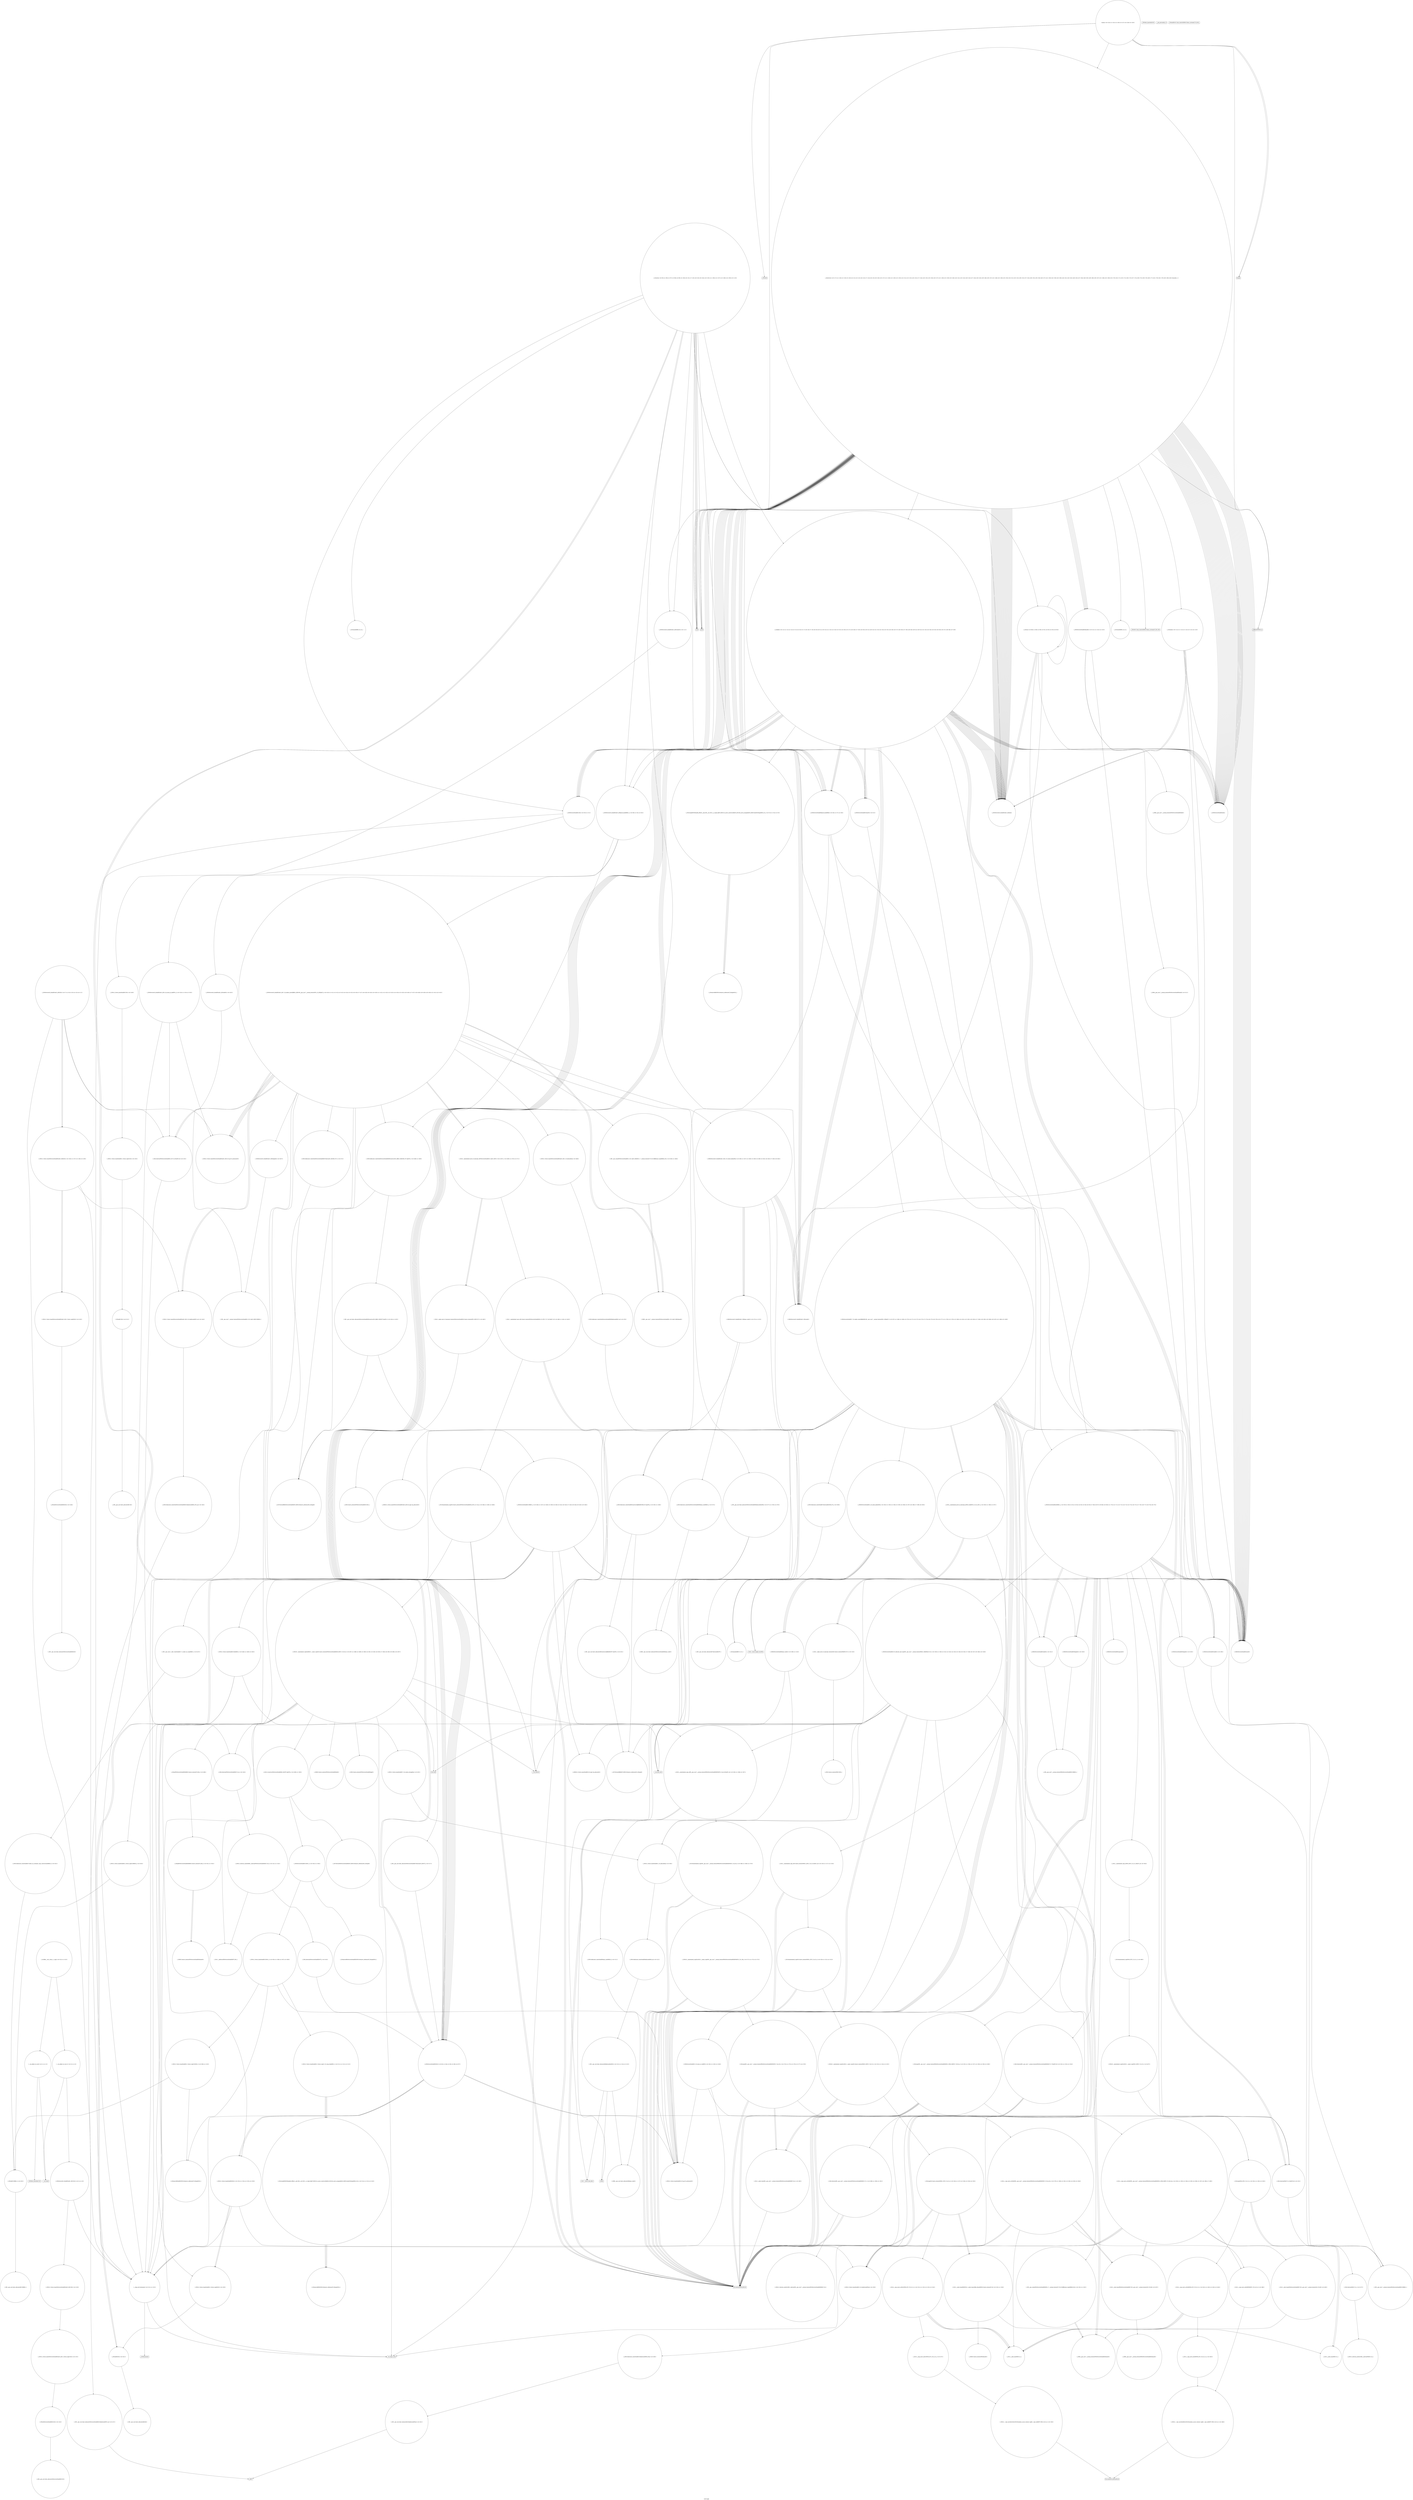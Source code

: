digraph "Call Graph" {
	label="Call Graph";

	Node0x55e9ad2e3b10 [shape=record,shape=circle,label="{__cxx_global_var_init|{<s0>1|<s1>2}}"];
	Node0x55e9ad2e3b10:s0 -> Node0x55e9ad2e3b90[color=black];
	Node0x55e9ad2e3b10:s1 -> Node0x55e9ad7f4210[color=black];
	Node0x55e9ad7fbad0 [shape=record,shape=circle,label="{_ZSt7forwardISt6vectorIiSaIiEEEOT_RNSt16remove_referenceIS3_E4typeE}"];
	Node0x55e9ad7f5910 [shape=record,shape=Mrecord,label="{_Znwm}"];
	Node0x55e9ad7f4790 [shape=record,shape=circle,label="{_ZSt4swapIiENSt9enable_ifIXsr6__and_ISt6__not_ISt15__is_tuple_likeIT_EESt21is_move_constructibleIS3_ESt18is_move_assignableIS3_EEE5valueEvE4typeERS3_SC_|{<s0>53|<s1>54|<s2>55}}"];
	Node0x55e9ad7f4790:s0 -> Node0x55e9ad7f74b0[color=black];
	Node0x55e9ad7f4790:s1 -> Node0x55e9ad7f74b0[color=black];
	Node0x55e9ad7f4790:s2 -> Node0x55e9ad7f74b0[color=black];
	Node0x55e9ad7f81b0 [shape=record,shape=circle,label="{_GLOBAL__sub_I_sdya_2_1.cpp|{<s0>522|<s1>523}}"];
	Node0x55e9ad7f81b0:s0 -> Node0x55e9ad2e3b10[color=black];
	Node0x55e9ad7f81b0:s1 -> Node0x55e9ad7f4290[color=black];
	Node0x55e9ad7f6010 [shape=record,shape=circle,label="{_ZNKSt13move_iteratorIPiE4baseEv}"];
	Node0x55e9ad7f4e90 [shape=record,shape=circle,label="{_ZSt3minIiERKT_S2_S2_}"];
	Node0x55e9ad7f6710 [shape=record,shape=circle,label="{_ZNSt20__uninitialized_copyILb1EE13__uninit_copyIN9__gnu_cxx17__normal_iteratorIPKiSt6vectorIiSaIiEEEEPiEET0_T_SC_SB_|{<s0>371|<s1>372|<s2>373}}"];
	Node0x55e9ad7f6710:s0 -> Node0x55e9ad7f5b10[color=black];
	Node0x55e9ad7f6710:s1 -> Node0x55e9ad7f5b10[color=black];
	Node0x55e9ad7f6710:s2 -> Node0x55e9ad7f6790[color=black];
	Node0x55e9ad7f5590 [shape=record,shape=circle,label="{_ZN9__gnu_cxx13new_allocatorISt6vectorIiSaIiEEEC2Ev}"];
	Node0x55e9ad7fa650 [shape=record,shape=circle,label="{_ZSt13__copy_move_aILb0EPiS0_ET1_T0_S2_S1_|{<s0>405}}"];
	Node0x55e9ad7fa650:s0 -> Node0x55e9ad7fa250[color=black];
	Node0x55e9ad7f6cb0 [shape=record,shape=circle,label="{_ZN9__gnu_cxx13new_allocatorISt6vectorIiSaIiEEED2Ev}"];
	Node0x55e9ad7fad50 [shape=record,shape=circle,label="{_ZN9__gnu_cxx13new_allocatorIiEC2ERKS1_}"];
	Node0x55e9ad7f73b0 [shape=record,shape=circle,label="{_ZN9__gnu_cxx13new_allocatorIiED2Ev}"];
	Node0x55e9ad7fb450 [shape=record,shape=circle,label="{_ZN9__gnu_cxx17__normal_iteratorIPSt6vectorIiSaIiEES1_IS3_SaIS3_EEEC2ERKS4_}"];
	Node0x55e9ad7f7ab0 [shape=record,shape=circle,label="{_ZNSt16allocator_traitsISaIiEE7destroyIiEEvRS0_PT_|{<s0>308}}"];
	Node0x55e9ad7f7ab0:s0 -> Node0x55e9ad7f6110[color=black];
	Node0x55e9ad2e3b90 [shape=record,shape=Mrecord,label="{_ZNSt8ios_base4InitC1Ev}"];
	Node0x55e9ad7fbb50 [shape=record,shape=circle,label="{_ZNSt6vectorIiSaIiEEC2EOS1_|{<s0>503|<s1>504}}"];
	Node0x55e9ad7fbb50:s0 -> Node0x55e9ad7fbbd0[color=black];
	Node0x55e9ad7fbb50:s1 -> Node0x55e9ad7fbc50[color=black];
	Node0x55e9ad7f5990 [shape=record,shape=circle,label="{_ZSt22__uninitialized_copy_aISt13move_iteratorIPiES1_iET0_T_S4_S3_RSaIT1_E|{<s0>316|<s1>317|<s2>318}}"];
	Node0x55e9ad7f5990:s0 -> Node0x55e9ad7f5b10[color=black];
	Node0x55e9ad7f5990:s1 -> Node0x55e9ad7f5b10[color=black];
	Node0x55e9ad7f5990:s2 -> Node0x55e9ad7f5a90[color=black];
	Node0x55e9ad7f4810 [shape=record,shape=circle,label="{_ZNSt6vectorIiSaIiEE9push_backERKi|{<s0>56|<s1>57|<s2>58}}"];
	Node0x55e9ad7f4810:s0 -> Node0x55e9ad7f7530[color=black];
	Node0x55e9ad7f4810:s1 -> Node0x55e9ad7f7630[color=black];
	Node0x55e9ad7f4810:s2 -> Node0x55e9ad7f75b0[color=black];
	Node0x55e9ad7f6090 [shape=record,shape=circle,label="{_ZNSt13move_iteratorIPiEC2ES0_}"];
	Node0x55e9ad7f4f10 [shape=record,shape=circle,label="{_ZNSt6vectorIiSaIiEE4backEv|{<s0>221|<s1>222|<s2>223}}"];
	Node0x55e9ad7f4f10:s0 -> Node0x55e9ad7f7630[color=black];
	Node0x55e9ad7f4f10:s1 -> Node0x55e9ad7f80b0[color=black];
	Node0x55e9ad7f4f10:s2 -> Node0x55e9ad7f8130[color=black];
	Node0x55e9ad7f6790 [shape=record,shape=circle,label="{_ZSt4copyIN9__gnu_cxx17__normal_iteratorIPKiSt6vectorIiSaIiEEEEPiET0_T_SA_S9_|{<s0>374|<s1>375|<s2>376|<s3>377|<s4>378}}"];
	Node0x55e9ad7f6790:s0 -> Node0x55e9ad7f5b10[color=black];
	Node0x55e9ad7f6790:s1 -> Node0x55e9ad7fa0d0[color=black];
	Node0x55e9ad7f6790:s2 -> Node0x55e9ad7f5b10[color=black];
	Node0x55e9ad7f6790:s3 -> Node0x55e9ad7fa0d0[color=black];
	Node0x55e9ad7f6790:s4 -> Node0x55e9ad7f6810[color=black];
	Node0x55e9ad7f5610 [shape=record,shape=circle,label="{_ZSt8_DestroyIPSt6vectorIiSaIiEES2_EvT_S4_RSaIT0_E|{<s0>235}}"];
	Node0x55e9ad7f5610:s0 -> Node0x55e9ad7f5790[color=black];
	Node0x55e9ad7fa6d0 [shape=record,shape=circle,label="{_ZSt18uninitialized_copyIPiS0_ET0_T_S2_S1_|{<s0>406}}"];
	Node0x55e9ad7fa6d0:s0 -> Node0x55e9ad7fa750[color=black];
	Node0x55e9ad7f6d30 [shape=record,shape=circle,label="{_ZNSt12_Vector_baseIiSaIiEEC2Ev|{<s0>249}}"];
	Node0x55e9ad7f6d30:s0 -> Node0x55e9ad7f6db0[color=black];
	Node0x55e9ad7fadd0 [shape=record,shape=circle,label="{_ZNSt12_Vector_baseIiSaIiEE12_Vector_implC2ERKS0_|{<s0>454}}"];
	Node0x55e9ad7fadd0:s0 -> Node0x55e9ad7facd0[color=black];
	Node0x55e9ad7f7430 [shape=record,shape=circle,label="{_ZNSt6vectorIiSaIiEE15_M_erase_at_endEPi|{<s0>262|<s1>263|<s2>264}}"];
	Node0x55e9ad7f7430:s0 -> Node0x55e9ad7f6fb0[color=black];
	Node0x55e9ad7f7430:s1 -> Node0x55e9ad7f6f30[color=black];
	Node0x55e9ad7f7430:s2 -> Node0x55e9ad7f5310[color=black];
	Node0x55e9ad7fb4d0 [shape=record,shape=circle,label="{_ZNSt16allocator_traitsISaISt6vectorIiSaIiEEEE8allocateERS3_m|{<s0>476}}"];
	Node0x55e9ad7fb4d0:s0 -> Node0x55e9ad7fb550[color=black];
	Node0x55e9ad7f7b30 [shape=record,shape=Mrecord,label="{__cxa_rethrow}"];
	Node0x55e9ad7f4190 [shape=record,shape=Mrecord,label="{_ZNSt8ios_base4InitD1Ev}"];
	Node0x55e9ad7fbbd0 [shape=record,shape=circle,label="{_ZSt4moveIRSt6vectorIiSaIiEEEONSt16remove_referenceIT_E4typeEOS5_}"];
	Node0x55e9ad7f5a10 [shape=record,shape=circle,label="{_ZSt32__make_move_if_noexcept_iteratorIiSt13move_iteratorIPiEET0_PT_|{<s0>319}}"];
	Node0x55e9ad7f5a10:s0 -> Node0x55e9ad7f6090[color=black];
	Node0x55e9ad7f4890 [shape=record,shape=Mrecord,label="{__gxx_personality_v0}"];
	Node0x55e9ad7f6110 [shape=record,shape=circle,label="{_ZN9__gnu_cxx13new_allocatorIiE7destroyIiEEvPT_}"];
	Node0x55e9ad7f4f90 [shape=record,shape=Mrecord,label="{_ZStlsISt11char_traitsIcEERSt13basic_ostreamIcT_ES5_PKc}"];
	Node0x55e9ad7f6810 [shape=record,shape=circle,label="{_ZSt14__copy_move_a2ILb0EN9__gnu_cxx17__normal_iteratorIPKiSt6vectorIiSaIiEEEEPiET1_T0_SA_S9_|{<s0>379|<s1>380|<s2>381|<s3>382|<s4>383|<s5>384}}"];
	Node0x55e9ad7f6810:s0 -> Node0x55e9ad7f5b10[color=black];
	Node0x55e9ad7f6810:s1 -> Node0x55e9ad7fa1d0[color=black];
	Node0x55e9ad7f6810:s2 -> Node0x55e9ad7f5b10[color=black];
	Node0x55e9ad7f6810:s3 -> Node0x55e9ad7fa1d0[color=black];
	Node0x55e9ad7f6810:s4 -> Node0x55e9ad7f5e10[color=black];
	Node0x55e9ad7f6810:s5 -> Node0x55e9ad7fa150[color=black];
	Node0x55e9ad7f5690 [shape=record,shape=circle,label="{_ZNSt12_Vector_baseISt6vectorIiSaIiEESaIS2_EE19_M_get_Tp_allocatorEv}"];
	Node0x55e9ad7fa750 [shape=record,shape=circle,label="{_ZNSt20__uninitialized_copyILb1EE13__uninit_copyIPiS2_EET0_T_S4_S3_|{<s0>407}}"];
	Node0x55e9ad7fa750:s0 -> Node0x55e9ad7f6490[color=black];
	Node0x55e9ad7f6db0 [shape=record,shape=circle,label="{_ZNSt12_Vector_baseIiSaIiEE12_Vector_implC2Ev|{<s0>250}}"];
	Node0x55e9ad7f6db0:s0 -> Node0x55e9ad7f6e30[color=black];
	Node0x55e9ad7fae50 [shape=record,shape=circle,label="{_ZNSt12_Vector_baseIiSaIiEE17_M_create_storageEm|{<s0>455}}"];
	Node0x55e9ad7fae50:s0 -> Node0x55e9ad7f7930[color=black];
	Node0x55e9ad7f74b0 [shape=record,shape=circle,label="{_ZSt4moveIRiEONSt16remove_referenceIT_E4typeEOS2_}"];
	Node0x55e9ad7fb550 [shape=record,shape=circle,label="{_ZN9__gnu_cxx13new_allocatorISt6vectorIiSaIiEEE8allocateEmPKv|{<s0>477|<s1>478|<s2>479}}"];
	Node0x55e9ad7fb550:s0 -> Node0x55e9ad7fb3d0[color=black];
	Node0x55e9ad7fb550:s1 -> Node0x55e9ad7f5890[color=black];
	Node0x55e9ad7fb550:s2 -> Node0x55e9ad7f5910[color=black];
	Node0x55e9ad7f7bb0 [shape=record,shape=Mrecord,label="{__cxa_end_catch}"];
	Node0x55e9ad7f4210 [shape=record,shape=Mrecord,label="{__cxa_atexit}"];
	Node0x55e9ad7fbc50 [shape=record,shape=circle,label="{_ZNSt12_Vector_baseIiSaIiEEC2EOS1_|{<s0>505|<s1>506|<s2>507|<s3>508}}"];
	Node0x55e9ad7fbc50:s0 -> Node0x55e9ad7f6fb0[color=black];
	Node0x55e9ad7fbc50:s1 -> Node0x55e9ad7fbcd0[color=black];
	Node0x55e9ad7fbc50:s2 -> Node0x55e9ad7fbd50[color=black];
	Node0x55e9ad7fbc50:s3 -> Node0x55e9ad7fbdd0[color=black];
	Node0x55e9ad7f5a90 [shape=record,shape=circle,label="{_ZSt18uninitialized_copyISt13move_iteratorIPiES1_ET0_T_S4_S3_|{<s0>320|<s1>321|<s2>322}}"];
	Node0x55e9ad7f5a90:s0 -> Node0x55e9ad7f5b10[color=black];
	Node0x55e9ad7f5a90:s1 -> Node0x55e9ad7f5b10[color=black];
	Node0x55e9ad7f5a90:s2 -> Node0x55e9ad7f5b90[color=black];
	Node0x55e9ad7f4910 [shape=record,shape=circle,label="{_ZNSt6vectorIiSaIiEEaSERKS1_|{<s0>59|<s1>60|<s2>61|<s3>62|<s4>63|<s5>64|<s6>65|<s7>66|<s8>67|<s9>68|<s10>69|<s11>70|<s12>71|<s13>72|<s14>73|<s15>74|<s16>75|<s17>76|<s18>77|<s19>78|<s20>79}}"];
	Node0x55e9ad7f4910:s0 -> Node0x55e9ad7f4590[color=black];
	Node0x55e9ad7f4910:s1 -> Node0x55e9ad7f6190[color=black];
	Node0x55e9ad7f4910:s2 -> Node0x55e9ad7f6290[color=black];
	Node0x55e9ad7f4910:s3 -> Node0x55e9ad7f6310[color=black];
	Node0x55e9ad7f4910:s4 -> Node0x55e9ad7f6210[color=black];
	Node0x55e9ad7f4910:s5 -> Node0x55e9ad7f6fb0[color=black];
	Node0x55e9ad7f4910:s6 -> Node0x55e9ad7f6f30[color=black];
	Node0x55e9ad7f4910:s7 -> Node0x55e9ad7f71b0[color=black];
	Node0x55e9ad7f4910:s8 -> Node0x55e9ad7f4590[color=black];
	Node0x55e9ad7f4910:s9 -> Node0x55e9ad7f6290[color=black];
	Node0x55e9ad7f4910:s10 -> Node0x55e9ad7f6310[color=black];
	Node0x55e9ad7f4910:s11 -> Node0x55e9ad7f78b0[color=black];
	Node0x55e9ad7f4910:s12 -> Node0x55e9ad7f6410[color=black];
	Node0x55e9ad7f4910:s13 -> Node0x55e9ad7f7630[color=black];
	Node0x55e9ad7f4910:s14 -> Node0x55e9ad7f6fb0[color=black];
	Node0x55e9ad7f4910:s15 -> Node0x55e9ad7f6390[color=black];
	Node0x55e9ad7f4910:s16 -> Node0x55e9ad7f4590[color=black];
	Node0x55e9ad7f4910:s17 -> Node0x55e9ad7f6490[color=black];
	Node0x55e9ad7f4910:s18 -> Node0x55e9ad7f4590[color=black];
	Node0x55e9ad7f4910:s19 -> Node0x55e9ad7f6fb0[color=black];
	Node0x55e9ad7f4910:s20 -> Node0x55e9ad7f6510[color=black];
	Node0x55e9ad7f6190 [shape=record,shape=circle,label="{_ZNKSt6vectorIiSaIiEE8capacityEv}"];
	Node0x55e9ad7f5010 [shape=record,shape=Mrecord,label="{_ZNSolsEPFRSoS_E}"];
	Node0x55e9ad7fa0d0 [shape=record,shape=circle,label="{_ZSt12__miter_baseIN9__gnu_cxx17__normal_iteratorIPKiSt6vectorIiSaIiEEEEET_S8_|{<s0>385}}"];
	Node0x55e9ad7fa0d0:s0 -> Node0x55e9ad7f5b10[color=black];
	Node0x55e9ad7f5710 [shape=record,shape=circle,label="{_ZNSt12_Vector_baseISt6vectorIiSaIiEESaIS2_EED2Ev|{<s0>236|<s1>237|<s2>238|<s3>239}}"];
	Node0x55e9ad7f5710:s0 -> Node0x55e9ad7f69b0[color=black];
	Node0x55e9ad7f5710:s1 -> Node0x55e9ad7f6a30[color=black];
	Node0x55e9ad7f5710:s2 -> Node0x55e9ad7f6a30[color=black];
	Node0x55e9ad7f5710:s3 -> Node0x55e9ad7f5310[color=black];
	Node0x55e9ad7fa7d0 [shape=record,shape=circle,label="{_ZNSt16allocator_traitsISaISt6vectorIiSaIiEEEE9constructIS2_JRKS2_EEEvRS3_PT_DpOT0_|{<s0>408|<s1>409}}"];
	Node0x55e9ad7fa7d0:s0 -> Node0x55e9ad7fa9d0[color=black];
	Node0x55e9ad7fa7d0:s1 -> Node0x55e9ad7fa950[color=black];
	Node0x55e9ad7f6e30 [shape=record,shape=circle,label="{_ZNSaIiEC2Ev|{<s0>251}}"];
	Node0x55e9ad7f6e30:s0 -> Node0x55e9ad7f6eb0[color=black];
	Node0x55e9ad7faed0 [shape=record,shape=circle,label="{_ZNKSt6vectorIS_IiSaIiEESaIS1_EE12_M_check_lenEmPKc|{<s0>456|<s1>457|<s2>458|<s3>459|<s4>460|<s5>461|<s6>462|<s7>463|<s8>464}}"];
	Node0x55e9ad7faed0:s0 -> Node0x55e9ad7fb250[color=black];
	Node0x55e9ad7faed0:s1 -> Node0x55e9ad7f4490[color=black];
	Node0x55e9ad7faed0:s2 -> Node0x55e9ad7f7cb0[color=black];
	Node0x55e9ad7faed0:s3 -> Node0x55e9ad7f4490[color=black];
	Node0x55e9ad7faed0:s4 -> Node0x55e9ad7f4490[color=black];
	Node0x55e9ad7faed0:s5 -> Node0x55e9ad7f7d30[color=black];
	Node0x55e9ad7faed0:s6 -> Node0x55e9ad7f4490[color=black];
	Node0x55e9ad7faed0:s7 -> Node0x55e9ad7fb250[color=black];
	Node0x55e9ad7faed0:s8 -> Node0x55e9ad7fb250[color=black];
	Node0x55e9ad7f7530 [shape=record,shape=circle,label="{_ZNSt16allocator_traitsISaIiEE9constructIiJRKiEEEvRS0_PT_DpOT0_|{<s0>265|<s1>266}}"];
	Node0x55e9ad7f7530:s0 -> Node0x55e9ad7f7730[color=black];
	Node0x55e9ad7f7530:s1 -> Node0x55e9ad7f76b0[color=black];
	Node0x55e9ad7fb5d0 [shape=record,shape=circle,label="{_ZSt22__uninitialized_copy_aISt13move_iteratorIPSt6vectorIiSaIiEEES4_S3_ET0_T_S7_S6_RSaIT1_E|{<s0>480|<s1>481|<s2>482}}"];
	Node0x55e9ad7fb5d0:s0 -> Node0x55e9ad7f5b10[color=black];
	Node0x55e9ad7fb5d0:s1 -> Node0x55e9ad7f5b10[color=black];
	Node0x55e9ad7fb5d0:s2 -> Node0x55e9ad7fb6d0[color=black];
	Node0x55e9ad7f7c30 [shape=record,shape=circle,label="{_ZNKSt6vectorIiSaIiEE8max_sizeEv|{<s0>309|<s1>310}}"];
	Node0x55e9ad7f7c30:s0 -> Node0x55e9ad7f7e30[color=black];
	Node0x55e9ad7f7c30:s1 -> Node0x55e9ad7f7db0[color=black];
	Node0x55e9ad7f4290 [shape=record,shape=circle,label="{__cxx_global_var_init.1|{<s0>3|<s1>4}}"];
	Node0x55e9ad7f4290:s0 -> Node0x55e9ad7f4310[color=black];
	Node0x55e9ad7f4290:s1 -> Node0x55e9ad7f4210[color=black];
	Node0x55e9ad7fbcd0 [shape=record,shape=circle,label="{_ZSt4moveIRSaIiEEONSt16remove_referenceIT_E4typeEOS3_}"];
	Node0x55e9ad7f5b10 [shape=record,shape=Mrecord,label="{llvm.memcpy.p0i8.p0i8.i64}"];
	Node0x55e9ad7f4990 [shape=record,shape=circle,label="{_ZNSt6vectorIS_IiSaIiEESaIS1_EE9push_backERKS1_|{<s0>80|<s1>81|<s2>82}}"];
	Node0x55e9ad7f4990:s0 -> Node0x55e9ad7fa7d0[color=black];
	Node0x55e9ad7f4990:s1 -> Node0x55e9ad7fa8d0[color=black];
	Node0x55e9ad7f4990:s2 -> Node0x55e9ad7fa850[color=black];
	Node0x55e9ad7f6210 [shape=record,shape=circle,label="{_ZNSt6vectorIiSaIiEE20_M_allocate_and_copyIN9__gnu_cxx17__normal_iteratorIPKiS1_EEEEPimT_S9_|{<s0>339|<s1>340|<s2>341|<s3>342|<s4>343|<s5>344|<s6>345|<s7>346|<s8>347|<s9>348|<s10>349}}"];
	Node0x55e9ad7f6210:s0 -> Node0x55e9ad7f7930[color=black];
	Node0x55e9ad7f6210:s1 -> Node0x55e9ad7f5b10[color=black];
	Node0x55e9ad7f6210:s2 -> Node0x55e9ad7f5b10[color=black];
	Node0x55e9ad7f6210:s3 -> Node0x55e9ad7f6fb0[color=black];
	Node0x55e9ad7f6210:s4 -> Node0x55e9ad7f6590[color=black];
	Node0x55e9ad7f6210:s5 -> Node0x55e9ad7f5390[color=black];
	Node0x55e9ad7f6210:s6 -> Node0x55e9ad7f71b0[color=black];
	Node0x55e9ad7f6210:s7 -> Node0x55e9ad7f7b30[color=black];
	Node0x55e9ad7f6210:s8 -> Node0x55e9ad7f7bb0[color=black];
	Node0x55e9ad7f6210:s9 -> Node0x55e9ad7f6610[color=black];
	Node0x55e9ad7f6210:s10 -> Node0x55e9ad7f5310[color=black];
	Node0x55e9ad7f5090 [shape=record,shape=Mrecord,label="{_ZSt4endlIcSt11char_traitsIcEERSt13basic_ostreamIT_T0_ES6_}"];
	Node0x55e9ad7fa150 [shape=record,shape=circle,label="{_ZSt13__copy_move_aILb0EPKiPiET1_T0_S4_S3_|{<s0>386}}"];
	Node0x55e9ad7fa150:s0 -> Node0x55e9ad7fa250[color=black];
	Node0x55e9ad7f5790 [shape=record,shape=circle,label="{_ZSt8_DestroyIPSt6vectorIiSaIiEEEvT_S4_|{<s0>240}}"];
	Node0x55e9ad7f5790:s0 -> Node0x55e9ad7f5810[color=black];
	Node0x55e9ad7fa850 [shape=record,shape=circle,label="{_ZNSt6vectorIS_IiSaIiEESaIS1_EE17_M_realloc_insertIJRKS1_EEEvN9__gnu_cxx17__normal_iteratorIPS1_S3_EEDpOT_|{<s0>410|<s1>411|<s2>412|<s3>413|<s4>414|<s5>415|<s6>416|<s7>417|<s8>418|<s9>419|<s10>420|<s11>421|<s12>422|<s13>423|<s14>424|<s15>425|<s16>426|<s17>427|<s18>428|<s19>429|<s20>430|<s21>431|<s22>432}}"];
	Node0x55e9ad7fa850:s0 -> Node0x55e9ad7faed0[color=black];
	Node0x55e9ad7fa850:s1 -> Node0x55e9ad7fafd0[color=black];
	Node0x55e9ad7fa850:s2 -> Node0x55e9ad7faf50[color=black];
	Node0x55e9ad7fa850:s3 -> Node0x55e9ad7fb050[color=black];
	Node0x55e9ad7fa850:s4 -> Node0x55e9ad7fa9d0[color=black];
	Node0x55e9ad7fa850:s5 -> Node0x55e9ad7fa7d0[color=black];
	Node0x55e9ad7fa850:s6 -> Node0x55e9ad7fb150[color=black];
	Node0x55e9ad7fa850:s7 -> Node0x55e9ad7f5690[color=black];
	Node0x55e9ad7fa850:s8 -> Node0x55e9ad7fb0d0[color=black];
	Node0x55e9ad7fa850:s9 -> Node0x55e9ad7fb150[color=black];
	Node0x55e9ad7fa850:s10 -> Node0x55e9ad7f5690[color=black];
	Node0x55e9ad7fa850:s11 -> Node0x55e9ad7fb0d0[color=black];
	Node0x55e9ad7fa850:s12 -> Node0x55e9ad7f5390[color=black];
	Node0x55e9ad7fa850:s13 -> Node0x55e9ad7fb1d0[color=black];
	Node0x55e9ad7fa850:s14 -> Node0x55e9ad7f7bb0[color=black];
	Node0x55e9ad7fa850:s15 -> Node0x55e9ad7f5690[color=black];
	Node0x55e9ad7fa850:s16 -> Node0x55e9ad7f5610[color=black];
	Node0x55e9ad7fa850:s17 -> Node0x55e9ad7f69b0[color=black];
	Node0x55e9ad7fa850:s18 -> Node0x55e9ad7f7b30[color=black];
	Node0x55e9ad7fa850:s19 -> Node0x55e9ad7f5690[color=black];
	Node0x55e9ad7fa850:s20 -> Node0x55e9ad7f5610[color=black];
	Node0x55e9ad7fa850:s21 -> Node0x55e9ad7f69b0[color=black];
	Node0x55e9ad7fa850:s22 -> Node0x55e9ad7f5310[color=black];
	Node0x55e9ad7f6eb0 [shape=record,shape=circle,label="{_ZN9__gnu_cxx13new_allocatorIiEC2Ev}"];
	Node0x55e9ad7faf50 [shape=record,shape=circle,label="{_ZN9__gnu_cxxmiIPSt6vectorIiSaIiEES1_IS3_SaIS3_EEEENS_17__normal_iteratorIT_T0_E15difference_typeERKSA_SD_|{<s0>465|<s1>466}}"];
	Node0x55e9ad7faf50:s0 -> Node0x55e9ad7fb150[color=black];
	Node0x55e9ad7faf50:s1 -> Node0x55e9ad7fb150[color=black];
	Node0x55e9ad7f75b0 [shape=record,shape=circle,label="{_ZNSt6vectorIiSaIiEE17_M_realloc_insertIJRKiEEEvN9__gnu_cxx17__normal_iteratorIPiS1_EEDpOT_|{<s0>267|<s1>268|<s2>269|<s3>270|<s4>271|<s5>272|<s6>273|<s7>274|<s8>275|<s9>276|<s10>277|<s11>278|<s12>279|<s13>280|<s14>281|<s15>282|<s16>283|<s17>284|<s18>285|<s19>286|<s20>287|<s21>288|<s22>289}}"];
	Node0x55e9ad7f75b0:s0 -> Node0x55e9ad7f77b0[color=black];
	Node0x55e9ad7f75b0:s1 -> Node0x55e9ad7f78b0[color=black];
	Node0x55e9ad7f75b0:s2 -> Node0x55e9ad7f7830[color=black];
	Node0x55e9ad7f75b0:s3 -> Node0x55e9ad7f7930[color=black];
	Node0x55e9ad7f75b0:s4 -> Node0x55e9ad7f7730[color=black];
	Node0x55e9ad7f75b0:s5 -> Node0x55e9ad7f7530[color=black];
	Node0x55e9ad7f75b0:s6 -> Node0x55e9ad7f7a30[color=black];
	Node0x55e9ad7f75b0:s7 -> Node0x55e9ad7f6fb0[color=black];
	Node0x55e9ad7f75b0:s8 -> Node0x55e9ad7f79b0[color=black];
	Node0x55e9ad7f75b0:s9 -> Node0x55e9ad7f7a30[color=black];
	Node0x55e9ad7f75b0:s10 -> Node0x55e9ad7f6fb0[color=black];
	Node0x55e9ad7f75b0:s11 -> Node0x55e9ad7f79b0[color=black];
	Node0x55e9ad7f75b0:s12 -> Node0x55e9ad7f5390[color=black];
	Node0x55e9ad7f75b0:s13 -> Node0x55e9ad7f7ab0[color=black];
	Node0x55e9ad7f75b0:s14 -> Node0x55e9ad7f7bb0[color=black];
	Node0x55e9ad7f75b0:s15 -> Node0x55e9ad7f6fb0[color=black];
	Node0x55e9ad7f75b0:s16 -> Node0x55e9ad7f6f30[color=black];
	Node0x55e9ad7f75b0:s17 -> Node0x55e9ad7f71b0[color=black];
	Node0x55e9ad7f75b0:s18 -> Node0x55e9ad7f7b30[color=black];
	Node0x55e9ad7f75b0:s19 -> Node0x55e9ad7f6fb0[color=black];
	Node0x55e9ad7f75b0:s20 -> Node0x55e9ad7f6f30[color=black];
	Node0x55e9ad7f75b0:s21 -> Node0x55e9ad7f71b0[color=black];
	Node0x55e9ad7f75b0:s22 -> Node0x55e9ad7f5310[color=black];
	Node0x55e9ad7fb650 [shape=record,shape=circle,label="{_ZSt32__make_move_if_noexcept_iteratorISt6vectorIiSaIiEESt13move_iteratorIPS2_EET0_PT_|{<s0>483}}"];
	Node0x55e9ad7fb650:s0 -> Node0x55e9ad7fbf50[color=black];
	Node0x55e9ad7f7cb0 [shape=record,shape=Mrecord,label="{_ZSt20__throw_length_errorPKc}"];
	Node0x55e9ad7f4310 [shape=record,shape=circle,label="{_ZNSt6vectorIS_IiSaIiEESaIS1_EEC2Ev|{<s0>5|<s1>6}}"];
	Node0x55e9ad7f4310:s0 -> Node0x55e9ad7f5290[color=black];
	Node0x55e9ad7f4310:s1 -> Node0x55e9ad7f5310[color=black];
	Node0x55e9ad7fbd50 [shape=record,shape=circle,label="{_ZNSt12_Vector_baseIiSaIiEE12_Vector_implC2EOS0_|{<s0>509|<s1>510}}"];
	Node0x55e9ad7fbd50:s0 -> Node0x55e9ad7fbcd0[color=black];
	Node0x55e9ad7fbd50:s1 -> Node0x55e9ad7facd0[color=black];
	Node0x55e9ad7f5b90 [shape=record,shape=circle,label="{_ZNSt20__uninitialized_copyILb1EE13__uninit_copyISt13move_iteratorIPiES3_EET0_T_S6_S5_|{<s0>323|<s1>324|<s2>325}}"];
	Node0x55e9ad7f5b90:s0 -> Node0x55e9ad7f5b10[color=black];
	Node0x55e9ad7f5b90:s1 -> Node0x55e9ad7f5b10[color=black];
	Node0x55e9ad7f5b90:s2 -> Node0x55e9ad7f5c10[color=black];
	Node0x55e9ad7f4a10 [shape=record,shape=circle,label="{_ZNSt6vectorIiSaIiEED2Ev|{<s0>83|<s1>84|<s2>85|<s3>86|<s4>87}}"];
	Node0x55e9ad7f4a10:s0 -> Node0x55e9ad7f6fb0[color=black];
	Node0x55e9ad7f4a10:s1 -> Node0x55e9ad7f6f30[color=black];
	Node0x55e9ad7f4a10:s2 -> Node0x55e9ad7f7030[color=black];
	Node0x55e9ad7f4a10:s3 -> Node0x55e9ad7f7030[color=black];
	Node0x55e9ad7f4a10:s4 -> Node0x55e9ad7f5310[color=black];
	Node0x55e9ad7f6290 [shape=record,shape=circle,label="{_ZNKSt6vectorIiSaIiEE5beginEv|{<s0>350}}"];
	Node0x55e9ad7f6290:s0 -> Node0x55e9ad7fa350[color=black];
	Node0x55e9ad7f5110 [shape=record,shape=circle,label="{main|{<s0>224|<s1>225|<s2>226|<s3>227|<s4>228|<s5>229}}"];
	Node0x55e9ad7f5110:s0 -> Node0x55e9ad7f5190[color=black];
	Node0x55e9ad7f5110:s1 -> Node0x55e9ad7f5190[color=black];
	Node0x55e9ad7f5110:s2 -> Node0x55e9ad7f4b90[color=black];
	Node0x55e9ad7f5110:s3 -> Node0x55e9ad7f4e10[color=black];
	Node0x55e9ad7f5110:s4 -> Node0x55e9ad7f5210[color=black];
	Node0x55e9ad7f5110:s5 -> Node0x55e9ad7f5010[color=black];
	Node0x55e9ad7fa1d0 [shape=record,shape=circle,label="{_ZSt12__niter_baseIPKiSt6vectorIiSaIiEEET_N9__gnu_cxx17__normal_iteratorIS5_T0_EE|{<s0>387}}"];
	Node0x55e9ad7fa1d0:s0 -> Node0x55e9ad7fa2d0[color=black];
	Node0x55e9ad7f5810 [shape=record,shape=circle,label="{_ZNSt12_Destroy_auxILb0EE9__destroyIPSt6vectorIiSaIiEEEEvT_S6_|{<s0>241|<s1>242}}"];
	Node0x55e9ad7f5810:s0 -> Node0x55e9ad7f6930[color=black];
	Node0x55e9ad7f5810:s1 -> Node0x55e9ad7f68b0[color=black];
	Node0x55e9ad7fa8d0 [shape=record,shape=circle,label="{_ZNSt6vectorIS_IiSaIiEESaIS1_EE3endEv|{<s0>433}}"];
	Node0x55e9ad7fa8d0:s0 -> Node0x55e9ad7fb450[color=black];
	Node0x55e9ad7f6f30 [shape=record,shape=circle,label="{_ZSt8_DestroyIPiiEvT_S1_RSaIT0_E|{<s0>252}}"];
	Node0x55e9ad7f6f30:s0 -> Node0x55e9ad7f70b0[color=black];
	Node0x55e9ad7fafd0 [shape=record,shape=circle,label="{_ZNSt6vectorIS_IiSaIiEESaIS1_EE5beginEv|{<s0>467}}"];
	Node0x55e9ad7fafd0:s0 -> Node0x55e9ad7fb450[color=black];
	Node0x55e9ad7f7630 [shape=record,shape=circle,label="{_ZNSt6vectorIiSaIiEE3endEv|{<s0>290}}"];
	Node0x55e9ad7f7630:s0 -> Node0x55e9ad7f7f30[color=black];
	Node0x55e9ad7fb6d0 [shape=record,shape=circle,label="{_ZSt18uninitialized_copyISt13move_iteratorIPSt6vectorIiSaIiEEES4_ET0_T_S7_S6_|{<s0>484|<s1>485|<s2>486}}"];
	Node0x55e9ad7fb6d0:s0 -> Node0x55e9ad7f5b10[color=black];
	Node0x55e9ad7fb6d0:s1 -> Node0x55e9ad7f5b10[color=black];
	Node0x55e9ad7fb6d0:s2 -> Node0x55e9ad7fb750[color=black];
	Node0x55e9ad7f7d30 [shape=record,shape=circle,label="{_ZSt3maxImERKT_S2_S2_}"];
	Node0x55e9ad7f4390 [shape=record,shape=circle,label="{_ZNSt6vectorIS_IiSaIiEESaIS1_EED2Ev|{<s0>7|<s1>8|<s2>9|<s3>10|<s4>11}}"];
	Node0x55e9ad7f4390:s0 -> Node0x55e9ad7f5690[color=black];
	Node0x55e9ad7f4390:s1 -> Node0x55e9ad7f5610[color=black];
	Node0x55e9ad7f4390:s2 -> Node0x55e9ad7f5710[color=black];
	Node0x55e9ad7f4390:s3 -> Node0x55e9ad7f5710[color=black];
	Node0x55e9ad7f4390:s4 -> Node0x55e9ad7f5310[color=black];
	Node0x55e9ad7fbdd0 [shape=record,shape=circle,label="{_ZNSt12_Vector_baseIiSaIiEE12_Vector_impl12_M_swap_dataERS2_|{<s0>511|<s1>512|<s2>513}}"];
	Node0x55e9ad7fbdd0:s0 -> Node0x55e9ad7fbe50[color=black];
	Node0x55e9ad7fbdd0:s1 -> Node0x55e9ad7fbe50[color=black];
	Node0x55e9ad7fbdd0:s2 -> Node0x55e9ad7fbe50[color=black];
	Node0x55e9ad7f5c10 [shape=record,shape=circle,label="{_ZSt4copyISt13move_iteratorIPiES1_ET0_T_S4_S3_|{<s0>326|<s1>327|<s2>328|<s3>329|<s4>330}}"];
	Node0x55e9ad7f5c10:s0 -> Node0x55e9ad7f5b10[color=black];
	Node0x55e9ad7f5c10:s1 -> Node0x55e9ad7f5d10[color=black];
	Node0x55e9ad7f5c10:s2 -> Node0x55e9ad7f5b10[color=black];
	Node0x55e9ad7f5c10:s3 -> Node0x55e9ad7f5d10[color=black];
	Node0x55e9ad7f5c10:s4 -> Node0x55e9ad7f5c90[color=black];
	Node0x55e9ad7f4a90 [shape=record,shape=circle,label="{_Z3recii|{<s0>88|<s1>89|<s2>90|<s3>91|<s4>92|<s5>93|<s6>94}}"];
	Node0x55e9ad7f4a90:s0 -> Node0x55e9ad7f4490[color=black];
	Node0x55e9ad7f4a90:s1 -> Node0x55e9ad7f4510[color=black];
	Node0x55e9ad7f4a90:s2 -> Node0x55e9ad7f4590[color=black];
	Node0x55e9ad7f4a90:s3 -> Node0x55e9ad7f4510[color=black];
	Node0x55e9ad7f4a90:s4 -> Node0x55e9ad7f4610[color=black];
	Node0x55e9ad7f4a90:s5 -> Node0x55e9ad7f4a90[color=black];
	Node0x55e9ad7f4a90:s6 -> Node0x55e9ad7f4a90[color=black];
	Node0x55e9ad7f6310 [shape=record,shape=circle,label="{_ZNKSt6vectorIiSaIiEE3endEv|{<s0>351}}"];
	Node0x55e9ad7f6310:s0 -> Node0x55e9ad7fa350[color=black];
	Node0x55e9ad7f5190 [shape=record,shape=Mrecord,label="{freopen}"];
	Node0x55e9ad7fa250 [shape=record,shape=circle,label="{_ZNSt11__copy_moveILb0ELb1ESt26random_access_iterator_tagE8__copy_mIiEEPT_PKS3_S6_S4_|{<s0>388}}"];
	Node0x55e9ad7fa250:s0 -> Node0x55e9ad7f5f10[color=black];
	Node0x55e9ad7f68b0 [shape=record,shape=circle,label="{_ZSt8_DestroyISt6vectorIiSaIiEEEvPT_|{<s0>243}}"];
	Node0x55e9ad7f68b0:s0 -> Node0x55e9ad7f4a10[color=black];
	Node0x55e9ad7fa950 [shape=record,shape=circle,label="{_ZN9__gnu_cxx13new_allocatorISt6vectorIiSaIiEEE9constructIS3_JRKS3_EEEvPT_DpOT0_|{<s0>434|<s1>435}}"];
	Node0x55e9ad7fa950:s0 -> Node0x55e9ad7fa9d0[color=black];
	Node0x55e9ad7fa950:s1 -> Node0x55e9ad7faa50[color=black];
	Node0x55e9ad7f6fb0 [shape=record,shape=circle,label="{_ZNSt12_Vector_baseIiSaIiEE19_M_get_Tp_allocatorEv}"];
	Node0x55e9ad7fb050 [shape=record,shape=circle,label="{_ZNSt12_Vector_baseISt6vectorIiSaIiEESaIS2_EE11_M_allocateEm|{<s0>468}}"];
	Node0x55e9ad7fb050:s0 -> Node0x55e9ad7fb4d0[color=black];
	Node0x55e9ad7f76b0 [shape=record,shape=circle,label="{_ZN9__gnu_cxx13new_allocatorIiE9constructIiJRKiEEEvPT_DpOT0_|{<s0>291}}"];
	Node0x55e9ad7f76b0:s0 -> Node0x55e9ad7f7730[color=black];
	Node0x55e9ad7fb750 [shape=record,shape=circle,label="{_ZNSt20__uninitialized_copyILb0EE13__uninit_copyISt13move_iteratorIPSt6vectorIiSaIiEEES6_EET0_T_S9_S8_|{<s0>487|<s1>488|<s2>489|<s3>490|<s4>491|<s5>492|<s6>493|<s7>494|<s8>495|<s9>496|<s10>497}}"];
	Node0x55e9ad7fb750:s0 -> Node0x55e9ad7fb7d0[color=black];
	Node0x55e9ad7fb750:s1 -> Node0x55e9ad7f6930[color=black];
	Node0x55e9ad7fb750:s2 -> Node0x55e9ad7fb8d0[color=black];
	Node0x55e9ad7fb750:s3 -> Node0x55e9ad7fb850[color=black];
	Node0x55e9ad7fb750:s4 -> Node0x55e9ad7fb950[color=black];
	Node0x55e9ad7fb750:s5 -> Node0x55e9ad7f5390[color=black];
	Node0x55e9ad7fb750:s6 -> Node0x55e9ad7f5790[color=black];
	Node0x55e9ad7fb750:s7 -> Node0x55e9ad7f7b30[color=black];
	Node0x55e9ad7fb750:s8 -> Node0x55e9ad7f7bb0[color=black];
	Node0x55e9ad7fb750:s9 -> Node0x55e9ad7f6610[color=black];
	Node0x55e9ad7fb750:s10 -> Node0x55e9ad7f5310[color=black];
	Node0x55e9ad7f7db0 [shape=record,shape=circle,label="{_ZNSt16allocator_traitsISaIiEE8max_sizeERKS0_|{<s0>311}}"];
	Node0x55e9ad7f7db0:s0 -> Node0x55e9ad7f7eb0[color=black];
	Node0x55e9ad7f4410 [shape=record,shape=circle,label="{_Z3addii|{<s0>12|<s1>13|<s2>14|<s3>15|<s4>16|<s5>17|<s6>18|<s7>19|<s8>20|<s9>21|<s10>22|<s11>23|<s12>24|<s13>25|<s14>26|<s15>27|<s16>28|<s17>29|<s18>30|<s19>31|<s20>32|<s21>33|<s22>34|<s23>35|<s24>36|<s25>37|<s26>38|<s27>39|<s28>40|<s29>41|<s30>42|<s31>43|<s32>44|<s33>45|<s34>46|<s35>47|<s36>48|<s37>49}}"];
	Node0x55e9ad7f4410:s0 -> Node0x55e9ad7f4490[color=black];
	Node0x55e9ad7f4410:s1 -> Node0x55e9ad7f4510[color=black];
	Node0x55e9ad7f4410:s2 -> Node0x55e9ad7f4590[color=black];
	Node0x55e9ad7f4410:s3 -> Node0x55e9ad7f4510[color=black];
	Node0x55e9ad7f4410:s4 -> Node0x55e9ad7f4610[color=black];
	Node0x55e9ad7f4410:s5 -> Node0x55e9ad7f4510[color=black];
	Node0x55e9ad7f4410:s6 -> Node0x55e9ad7f4610[color=black];
	Node0x55e9ad7f4410:s7 -> Node0x55e9ad7f4690[color=black];
	Node0x55e9ad7f4410:s8 -> Node0x55e9ad7f4690[color=black];
	Node0x55e9ad7f4410:s9 -> Node0x55e9ad7f4710[color=black];
	Node0x55e9ad7f4410:s10 -> Node0x55e9ad7f4710[color=black];
	Node0x55e9ad7f4410:s11 -> Node0x55e9ad7f4510[color=black];
	Node0x55e9ad7f4410:s12 -> Node0x55e9ad7f4590[color=black];
	Node0x55e9ad7f4410:s13 -> Node0x55e9ad7f4510[color=black];
	Node0x55e9ad7f4410:s14 -> Node0x55e9ad7f4610[color=black];
	Node0x55e9ad7f4410:s15 -> Node0x55e9ad7f4510[color=black];
	Node0x55e9ad7f4410:s16 -> Node0x55e9ad7f4610[color=black];
	Node0x55e9ad7f4410:s17 -> Node0x55e9ad7f4790[color=black];
	Node0x55e9ad7f4410:s18 -> Node0x55e9ad7f4510[color=black];
	Node0x55e9ad7f4410:s19 -> Node0x55e9ad7f4610[color=black];
	Node0x55e9ad7f4410:s20 -> Node0x55e9ad7f4810[color=black];
	Node0x55e9ad7f4410:s21 -> Node0x55e9ad7f4a10[color=black];
	Node0x55e9ad7f4410:s22 -> Node0x55e9ad7f4a10[color=black];
	Node0x55e9ad7f4410:s23 -> Node0x55e9ad7f4510[color=black];
	Node0x55e9ad7f4410:s24 -> Node0x55e9ad7f4590[color=black];
	Node0x55e9ad7f4410:s25 -> Node0x55e9ad7f4510[color=black];
	Node0x55e9ad7f4410:s26 -> Node0x55e9ad7f4610[color=black];
	Node0x55e9ad7f4410:s27 -> Node0x55e9ad7f4810[color=black];
	Node0x55e9ad7f4410:s28 -> Node0x55e9ad7f4510[color=black];
	Node0x55e9ad7f4410:s29 -> Node0x55e9ad7f4610[color=black];
	Node0x55e9ad7f4410:s30 -> Node0x55e9ad7f4810[color=black];
	Node0x55e9ad7f4410:s31 -> Node0x55e9ad7f4510[color=black];
	Node0x55e9ad7f4410:s32 -> Node0x55e9ad7f4910[color=black];
	Node0x55e9ad7f4410:s33 -> Node0x55e9ad7f4990[color=black];
	Node0x55e9ad7f4410:s34 -> Node0x55e9ad7f4490[color=black];
	Node0x55e9ad7f4410:s35 -> Node0x55e9ad7f4490[color=black];
	Node0x55e9ad7f4410:s36 -> Node0x55e9ad7f4a10[color=black];
	Node0x55e9ad7f4410:s37 -> Node0x55e9ad7f4a10[color=black];
	Node0x55e9ad7fbe50 [shape=record,shape=circle,label="{_ZSt4swapIPiENSt9enable_ifIXsr6__and_ISt6__not_ISt15__is_tuple_likeIT_EESt21is_move_constructibleIS4_ESt18is_move_assignableIS4_EEE5valueEvE4typeERS4_SD_|{<s0>514|<s1>515|<s2>516}}"];
	Node0x55e9ad7fbe50:s0 -> Node0x55e9ad7fbed0[color=black];
	Node0x55e9ad7fbe50:s1 -> Node0x55e9ad7fbed0[color=black];
	Node0x55e9ad7fbe50:s2 -> Node0x55e9ad7fbed0[color=black];
	Node0x55e9ad7f5c90 [shape=record,shape=circle,label="{_ZSt14__copy_move_a2ILb1EPiS0_ET1_T0_S2_S1_|{<s0>331|<s1>332|<s2>333|<s3>334}}"];
	Node0x55e9ad7f5c90:s0 -> Node0x55e9ad7f5e10[color=black];
	Node0x55e9ad7f5c90:s1 -> Node0x55e9ad7f5e10[color=black];
	Node0x55e9ad7f5c90:s2 -> Node0x55e9ad7f5e10[color=black];
	Node0x55e9ad7f5c90:s3 -> Node0x55e9ad7f5d90[color=black];
	Node0x55e9ad7f4b10 [shape=record,shape=circle,label="{_Z5solvei|{<s0>95|<s1>96|<s2>97|<s3>98|<s4>99|<s5>100|<s6>101|<s7>102|<s8>103|<s9>104|<s10>105|<s11>106|<s12>107|<s13>108|<s14>109|<s15>110}}"];
	Node0x55e9ad7f4b10:s0 -> Node0x55e9ad7f4b90[color=black];
	Node0x55e9ad7f4b10:s1 -> Node0x55e9ad7f4b90[color=black];
	Node0x55e9ad7f4b10:s2 -> Node0x55e9ad7f4b90[color=black];
	Node0x55e9ad7f4b10:s3 -> Node0x55e9ad7f4c10[color=black];
	Node0x55e9ad7f4b10:s4 -> Node0x55e9ad7f4690[color=black];
	Node0x55e9ad7f4b10:s5 -> Node0x55e9ad7f4810[color=black];
	Node0x55e9ad7f4b10:s6 -> Node0x55e9ad7f4a10[color=black];
	Node0x55e9ad7f4b10:s7 -> Node0x55e9ad7f4990[color=black];
	Node0x55e9ad7f4b10:s8 -> Node0x55e9ad7f4410[color=black];
	Node0x55e9ad7f4b10:s9 -> Node0x55e9ad7f4490[color=black];
	Node0x55e9ad7f4b10:s10 -> Node0x55e9ad7f4510[color=black];
	Node0x55e9ad7f4b10:s11 -> Node0x55e9ad7f4590[color=black];
	Node0x55e9ad7f4b10:s12 -> Node0x55e9ad7f4c90[color=black];
	Node0x55e9ad7f4b10:s13 -> Node0x55e9ad7f4a90[color=black];
	Node0x55e9ad7f4b10:s14 -> Node0x55e9ad7f4d10[color=black];
	Node0x55e9ad7f4b10:s15 -> Node0x55e9ad7f4a10[color=black];
	Node0x55e9ad7f6390 [shape=record,shape=circle,label="{_ZSt8_DestroyIN9__gnu_cxx17__normal_iteratorIPiSt6vectorIiSaIiEEEEiEvT_S7_RSaIT0_E|{<s0>352|<s1>353|<s2>354}}"];
	Node0x55e9ad7f6390:s0 -> Node0x55e9ad7f5b10[color=black];
	Node0x55e9ad7f6390:s1 -> Node0x55e9ad7f5b10[color=black];
	Node0x55e9ad7f6390:s2 -> Node0x55e9ad7fa3d0[color=black];
	Node0x55e9ad7f5210 [shape=record,shape=Mrecord,label="{_ZNSolsEi}"];
	Node0x55e9ad7fa2d0 [shape=record,shape=circle,label="{_ZNK9__gnu_cxx17__normal_iteratorIPKiSt6vectorIiSaIiEEE4baseEv}"];
	Node0x55e9ad7f6930 [shape=record,shape=circle,label="{_ZSt11__addressofISt6vectorIiSaIiEEEPT_RS3_}"];
	Node0x55e9ad7fa9d0 [shape=record,shape=circle,label="{_ZSt7forwardIRKSt6vectorIiSaIiEEEOT_RNSt16remove_referenceIS5_E4typeE}"];
	Node0x55e9ad7f7030 [shape=record,shape=circle,label="{_ZNSt12_Vector_baseIiSaIiEED2Ev|{<s0>253|<s1>254|<s2>255|<s3>256}}"];
	Node0x55e9ad7f7030:s0 -> Node0x55e9ad7f71b0[color=black];
	Node0x55e9ad7f7030:s1 -> Node0x55e9ad7f7230[color=black];
	Node0x55e9ad7f7030:s2 -> Node0x55e9ad7f7230[color=black];
	Node0x55e9ad7f7030:s3 -> Node0x55e9ad7f5310[color=black];
	Node0x55e9ad7fb0d0 [shape=record,shape=circle,label="{_ZSt34__uninitialized_move_if_noexcept_aIPSt6vectorIiSaIiEES3_SaIS2_EET0_T_S6_S5_RT1_|{<s0>469|<s1>470|<s2>471}}"];
	Node0x55e9ad7fb0d0:s0 -> Node0x55e9ad7fb650[color=black];
	Node0x55e9ad7fb0d0:s1 -> Node0x55e9ad7fb650[color=black];
	Node0x55e9ad7fb0d0:s2 -> Node0x55e9ad7fb5d0[color=black];
	Node0x55e9ad7f7730 [shape=record,shape=circle,label="{_ZSt7forwardIRKiEOT_RNSt16remove_referenceIS2_E4typeE}"];
	Node0x55e9ad7fb7d0 [shape=record,shape=circle,label="{_ZStneIPSt6vectorIiSaIiEEEbRKSt13move_iteratorIT_ES8_|{<s0>498}}"];
	Node0x55e9ad7fb7d0:s0 -> Node0x55e9ad7fb9d0[color=black];
	Node0x55e9ad7f7e30 [shape=record,shape=circle,label="{_ZNKSt12_Vector_baseIiSaIiEE19_M_get_Tp_allocatorEv}"];
	Node0x55e9ad7f4490 [shape=record,shape=circle,label="{_ZNKSt6vectorIS_IiSaIiEESaIS1_EE4sizeEv}"];
	Node0x55e9ad7fbed0 [shape=record,shape=circle,label="{_ZSt4moveIRPiEONSt16remove_referenceIT_E4typeEOS3_}"];
	Node0x55e9ad7f5d10 [shape=record,shape=circle,label="{_ZSt12__miter_baseIPiEDTcl12__miter_basecldtfp_4baseEEESt13move_iteratorIT_E|{<s0>335|<s1>336}}"];
	Node0x55e9ad7f5d10:s0 -> Node0x55e9ad7f6010[color=black];
	Node0x55e9ad7f5d10:s1 -> Node0x55e9ad7f5f90[color=black];
	Node0x55e9ad7f4b90 [shape=record,shape=Mrecord,label="{scanf}"];
	Node0x55e9ad7f6410 [shape=record,shape=circle,label="{_ZSt4copyIN9__gnu_cxx17__normal_iteratorIPKiSt6vectorIiSaIiEEEENS1_IPiS6_EEET0_T_SB_SA_|{<s0>355|<s1>356|<s2>357|<s3>358|<s4>359|<s5>360}}"];
	Node0x55e9ad7f6410:s0 -> Node0x55e9ad7f5b10[color=black];
	Node0x55e9ad7f6410:s1 -> Node0x55e9ad7fa0d0[color=black];
	Node0x55e9ad7f6410:s2 -> Node0x55e9ad7f5b10[color=black];
	Node0x55e9ad7f6410:s3 -> Node0x55e9ad7fa0d0[color=black];
	Node0x55e9ad7f6410:s4 -> Node0x55e9ad7f5b10[color=black];
	Node0x55e9ad7f6410:s5 -> Node0x55e9ad7fa4d0[color=black];
	Node0x55e9ad7f5290 [shape=record,shape=circle,label="{_ZNSt12_Vector_baseISt6vectorIiSaIiEESaIS2_EEC2Ev|{<s0>230}}"];
	Node0x55e9ad7f5290:s0 -> Node0x55e9ad7f5490[color=black];
	Node0x55e9ad7fa350 [shape=record,shape=circle,label="{_ZN9__gnu_cxx17__normal_iteratorIPKiSt6vectorIiSaIiEEEC2ERKS2_}"];
	Node0x55e9ad7f69b0 [shape=record,shape=circle,label="{_ZNSt12_Vector_baseISt6vectorIiSaIiEESaIS2_EE13_M_deallocateEPS2_m|{<s0>244}}"];
	Node0x55e9ad7f69b0:s0 -> Node0x55e9ad7f6ab0[color=black];
	Node0x55e9ad7faa50 [shape=record,shape=circle,label="{_ZNSt6vectorIiSaIiEEC2ERKS1_|{<s0>436|<s1>437|<s2>438|<s3>439|<s4>440|<s5>441|<s6>442|<s7>443|<s8>444|<s9>445|<s10>446}}"];
	Node0x55e9ad7faa50:s0 -> Node0x55e9ad7f4590[color=black];
	Node0x55e9ad7faa50:s1 -> Node0x55e9ad7f7e30[color=black];
	Node0x55e9ad7faa50:s2 -> Node0x55e9ad7faad0[color=black];
	Node0x55e9ad7faa50:s3 -> Node0x55e9ad7fab50[color=black];
	Node0x55e9ad7faa50:s4 -> Node0x55e9ad7fabd0[color=black];
	Node0x55e9ad7faa50:s5 -> Node0x55e9ad7f6290[color=black];
	Node0x55e9ad7faa50:s6 -> Node0x55e9ad7f6310[color=black];
	Node0x55e9ad7faa50:s7 -> Node0x55e9ad7f6fb0[color=black];
	Node0x55e9ad7faa50:s8 -> Node0x55e9ad7f6590[color=black];
	Node0x55e9ad7faa50:s9 -> Node0x55e9ad7fabd0[color=black];
	Node0x55e9ad7faa50:s10 -> Node0x55e9ad7f7030[color=black];
	Node0x55e9ad7f70b0 [shape=record,shape=circle,label="{_ZSt8_DestroyIPiEvT_S1_|{<s0>257}}"];
	Node0x55e9ad7f70b0:s0 -> Node0x55e9ad7f7130[color=black];
	Node0x55e9ad7fb150 [shape=record,shape=circle,label="{_ZNK9__gnu_cxx17__normal_iteratorIPSt6vectorIiSaIiEES1_IS3_SaIS3_EEE4baseEv}"];
	Node0x55e9ad7f77b0 [shape=record,shape=circle,label="{_ZNKSt6vectorIiSaIiEE12_M_check_lenEmPKc|{<s0>292|<s1>293|<s2>294|<s3>295|<s4>296|<s5>297|<s6>298|<s7>299|<s8>300}}"];
	Node0x55e9ad7f77b0:s0 -> Node0x55e9ad7f7c30[color=black];
	Node0x55e9ad7f77b0:s1 -> Node0x55e9ad7f4590[color=black];
	Node0x55e9ad7f77b0:s2 -> Node0x55e9ad7f7cb0[color=black];
	Node0x55e9ad7f77b0:s3 -> Node0x55e9ad7f4590[color=black];
	Node0x55e9ad7f77b0:s4 -> Node0x55e9ad7f4590[color=black];
	Node0x55e9ad7f77b0:s5 -> Node0x55e9ad7f7d30[color=black];
	Node0x55e9ad7f77b0:s6 -> Node0x55e9ad7f4590[color=black];
	Node0x55e9ad7f77b0:s7 -> Node0x55e9ad7f7c30[color=black];
	Node0x55e9ad7f77b0:s8 -> Node0x55e9ad7f7c30[color=black];
	Node0x55e9ad7fb850 [shape=record,shape=circle,label="{_ZSt10_ConstructISt6vectorIiSaIiEEJS2_EEvPT_DpOT0_|{<s0>499|<s1>500}}"];
	Node0x55e9ad7fb850:s0 -> Node0x55e9ad7fbad0[color=black];
	Node0x55e9ad7fb850:s1 -> Node0x55e9ad7fbb50[color=black];
	Node0x55e9ad7f7eb0 [shape=record,shape=circle,label="{_ZNK9__gnu_cxx13new_allocatorIiE8max_sizeEv}"];
	Node0x55e9ad7f4510 [shape=record,shape=circle,label="{_ZNSt6vectorIS_IiSaIiEESaIS1_EEixEm}"];
	Node0x55e9ad7fbf50 [shape=record,shape=circle,label="{_ZNSt13move_iteratorIPSt6vectorIiSaIiEEEC2ES3_}"];
	Node0x55e9ad7f5d90 [shape=record,shape=circle,label="{_ZSt13__copy_move_aILb1EPiS0_ET1_T0_S2_S1_|{<s0>337}}"];
	Node0x55e9ad7f5d90:s0 -> Node0x55e9ad7f5e90[color=black];
	Node0x55e9ad7f4c10 [shape=record,shape=circle,label="{_ZNSt6vectorIS_IiSaIiEESaIS1_EE5clearEv|{<s0>111}}"];
	Node0x55e9ad7f4c10:s0 -> Node0x55e9ad7fc050[color=black];
	Node0x55e9ad7f6490 [shape=record,shape=circle,label="{_ZSt4copyIPiS0_ET0_T_S2_S1_|{<s0>361|<s1>362|<s2>363}}"];
	Node0x55e9ad7f6490:s0 -> Node0x55e9ad7f5f90[color=black];
	Node0x55e9ad7f6490:s1 -> Node0x55e9ad7f5f90[color=black];
	Node0x55e9ad7f6490:s2 -> Node0x55e9ad7fa5d0[color=black];
	Node0x55e9ad7f5310 [shape=record,shape=circle,label="{__clang_call_terminate|{<s0>231|<s1>232}}"];
	Node0x55e9ad7f5310:s0 -> Node0x55e9ad7f5390[color=black];
	Node0x55e9ad7f5310:s1 -> Node0x55e9ad7f5410[color=black];
	Node0x55e9ad7fa3d0 [shape=record,shape=circle,label="{_ZSt8_DestroyIN9__gnu_cxx17__normal_iteratorIPiSt6vectorIiSaIiEEEEEvT_S7_|{<s0>389|<s1>390|<s2>391}}"];
	Node0x55e9ad7fa3d0:s0 -> Node0x55e9ad7f5b10[color=black];
	Node0x55e9ad7fa3d0:s1 -> Node0x55e9ad7f5b10[color=black];
	Node0x55e9ad7fa3d0:s2 -> Node0x55e9ad7fa450[color=black];
	Node0x55e9ad7f6a30 [shape=record,shape=circle,label="{_ZNSt12_Vector_baseISt6vectorIiSaIiEESaIS2_EE12_Vector_implD2Ev|{<s0>245}}"];
	Node0x55e9ad7f6a30:s0 -> Node0x55e9ad7f6c30[color=black];
	Node0x55e9ad7faad0 [shape=record,shape=circle,label="{_ZN9__gnu_cxx14__alloc_traitsISaIiEE17_S_select_on_copyERKS1_|{<s0>447}}"];
	Node0x55e9ad7faad0:s0 -> Node0x55e9ad7fac50[color=black];
	Node0x55e9ad7f7130 [shape=record,shape=circle,label="{_ZNSt12_Destroy_auxILb1EE9__destroyIPiEEvT_S3_}"];
	Node0x55e9ad7fb1d0 [shape=record,shape=circle,label="{_ZNSt16allocator_traitsISaISt6vectorIiSaIiEEEE7destroyIS2_EEvRS3_PT_|{<s0>472}}"];
	Node0x55e9ad7fb1d0:s0 -> Node0x55e9ad7fbfd0[color=black];
	Node0x55e9ad7f7830 [shape=record,shape=circle,label="{_ZN9__gnu_cxxmiIPiSt6vectorIiSaIiEEEENS_17__normal_iteratorIT_T0_E15difference_typeERKS8_SB_|{<s0>301|<s1>302}}"];
	Node0x55e9ad7f7830:s0 -> Node0x55e9ad7f7a30[color=black];
	Node0x55e9ad7f7830:s1 -> Node0x55e9ad7f7a30[color=black];
	Node0x55e9ad7fb8d0 [shape=record,shape=circle,label="{_ZNKSt13move_iteratorIPSt6vectorIiSaIiEEEdeEv}"];
	Node0x55e9ad7f7f30 [shape=record,shape=circle,label="{_ZN9__gnu_cxx17__normal_iteratorIPiSt6vectorIiSaIiEEEC2ERKS1_}"];
	Node0x55e9ad7f4590 [shape=record,shape=circle,label="{_ZNKSt6vectorIiSaIiEE4sizeEv}"];
	Node0x55e9ad7fbfd0 [shape=record,shape=circle,label="{_ZN9__gnu_cxx13new_allocatorISt6vectorIiSaIiEEE7destroyIS3_EEvPT_|{<s0>517}}"];
	Node0x55e9ad7fbfd0:s0 -> Node0x55e9ad7f4a10[color=black];
	Node0x55e9ad7f5e10 [shape=record,shape=circle,label="{_ZSt12__niter_baseIPiET_S1_}"];
	Node0x55e9ad7f4c90 [shape=record,shape=circle,label="{_ZSt3maxIiERKT_S2_S2_}"];
	Node0x55e9ad7f6510 [shape=record,shape=circle,label="{_ZSt22__uninitialized_copy_aIPiS0_iET0_T_S2_S1_RSaIT1_E|{<s0>364}}"];
	Node0x55e9ad7f6510:s0 -> Node0x55e9ad7fa6d0[color=black];
	Node0x55e9ad7f5390 [shape=record,shape=Mrecord,label="{__cxa_begin_catch}"];
	Node0x55e9ad7fa450 [shape=record,shape=circle,label="{_ZNSt12_Destroy_auxILb1EE9__destroyIN9__gnu_cxx17__normal_iteratorIPiSt6vectorIiSaIiEEEEEEvT_S9_}"];
	Node0x55e9ad7f6ab0 [shape=record,shape=circle,label="{_ZNSt16allocator_traitsISaISt6vectorIiSaIiEEEE10deallocateERS3_PS2_m|{<s0>246}}"];
	Node0x55e9ad7f6ab0:s0 -> Node0x55e9ad7f6b30[color=black];
	Node0x55e9ad7fab50 [shape=record,shape=circle,label="{_ZNSt12_Vector_baseIiSaIiEEC2EmRKS0_|{<s0>448|<s1>449|<s2>450}}"];
	Node0x55e9ad7fab50:s0 -> Node0x55e9ad7fadd0[color=black];
	Node0x55e9ad7fab50:s1 -> Node0x55e9ad7fae50[color=black];
	Node0x55e9ad7fab50:s2 -> Node0x55e9ad7f7230[color=black];
	Node0x55e9ad7f71b0 [shape=record,shape=circle,label="{_ZNSt12_Vector_baseIiSaIiEE13_M_deallocateEPim|{<s0>258}}"];
	Node0x55e9ad7f71b0:s0 -> Node0x55e9ad7f72b0[color=black];
	Node0x55e9ad7fb250 [shape=record,shape=circle,label="{_ZNKSt6vectorIS_IiSaIiEESaIS1_EE8max_sizeEv|{<s0>473|<s1>474}}"];
	Node0x55e9ad7fb250:s0 -> Node0x55e9ad7fb350[color=black];
	Node0x55e9ad7fb250:s1 -> Node0x55e9ad7fb2d0[color=black];
	Node0x55e9ad7f78b0 [shape=record,shape=circle,label="{_ZNSt6vectorIiSaIiEE5beginEv|{<s0>303}}"];
	Node0x55e9ad7f78b0:s0 -> Node0x55e9ad7f7f30[color=black];
	Node0x55e9ad7fb950 [shape=record,shape=circle,label="{_ZNSt13move_iteratorIPSt6vectorIiSaIiEEEppEv}"];
	Node0x55e9ad7f7fb0 [shape=record,shape=circle,label="{_ZNSt16allocator_traitsISaIiEE8allocateERS0_m|{<s0>312}}"];
	Node0x55e9ad7f7fb0:s0 -> Node0x55e9ad7f8030[color=black];
	Node0x55e9ad7f4610 [shape=record,shape=circle,label="{_ZNSt6vectorIiSaIiEEixEm}"];
	Node0x55e9ad7fc050 [shape=record,shape=circle,label="{_ZNSt6vectorIS_IiSaIiEESaIS1_EE15_M_erase_at_endEPS1_|{<s0>518|<s1>519|<s2>520}}"];
	Node0x55e9ad7fc050:s0 -> Node0x55e9ad7f5690[color=black];
	Node0x55e9ad7fc050:s1 -> Node0x55e9ad7f5610[color=black];
	Node0x55e9ad7fc050:s2 -> Node0x55e9ad7f5310[color=black];
	Node0x55e9ad7f5e90 [shape=record,shape=circle,label="{_ZNSt11__copy_moveILb1ELb1ESt26random_access_iterator_tagE8__copy_mIiEEPT_PKS3_S6_S4_|{<s0>338}}"];
	Node0x55e9ad7f5e90:s0 -> Node0x55e9ad7f5f10[color=black];
	Node0x55e9ad7f4d10 [shape=record,shape=Mrecord,label="{printf}"];
	Node0x55e9ad7f6590 [shape=record,shape=circle,label="{_ZSt22__uninitialized_copy_aIN9__gnu_cxx17__normal_iteratorIPKiSt6vectorIiSaIiEEEEPiiET0_T_SA_S9_RSaIT1_E|{<s0>365|<s1>366|<s2>367}}"];
	Node0x55e9ad7f6590:s0 -> Node0x55e9ad7f5b10[color=black];
	Node0x55e9ad7f6590:s1 -> Node0x55e9ad7f5b10[color=black];
	Node0x55e9ad7f6590:s2 -> Node0x55e9ad7f6690[color=black];
	Node0x55e9ad7f5410 [shape=record,shape=Mrecord,label="{_ZSt9terminatev}"];
	Node0x55e9ad7fa4d0 [shape=record,shape=circle,label="{_ZSt14__copy_move_a2ILb0EN9__gnu_cxx17__normal_iteratorIPKiSt6vectorIiSaIiEEEENS1_IPiS6_EEET1_T0_SB_SA_|{<s0>392|<s1>393|<s2>394|<s3>395|<s4>396|<s5>397|<s6>398|<s7>399}}"];
	Node0x55e9ad7fa4d0:s0 -> Node0x55e9ad7f5b10[color=black];
	Node0x55e9ad7fa4d0:s1 -> Node0x55e9ad7fa1d0[color=black];
	Node0x55e9ad7fa4d0:s2 -> Node0x55e9ad7f5b10[color=black];
	Node0x55e9ad7fa4d0:s3 -> Node0x55e9ad7fa1d0[color=black];
	Node0x55e9ad7fa4d0:s4 -> Node0x55e9ad7f5b10[color=black];
	Node0x55e9ad7fa4d0:s5 -> Node0x55e9ad7fa550[color=black];
	Node0x55e9ad7fa4d0:s6 -> Node0x55e9ad7fa150[color=black];
	Node0x55e9ad7fa4d0:s7 -> Node0x55e9ad7f7f30[color=black];
	Node0x55e9ad7f6b30 [shape=record,shape=circle,label="{_ZN9__gnu_cxx13new_allocatorISt6vectorIiSaIiEEE10deallocateEPS3_m|{<s0>247}}"];
	Node0x55e9ad7f6b30:s0 -> Node0x55e9ad7f6bb0[color=black];
	Node0x55e9ad7fabd0 [shape=record,shape=circle,label="{_ZNSaIiED2Ev|{<s0>451}}"];
	Node0x55e9ad7fabd0:s0 -> Node0x55e9ad7f73b0[color=black];
	Node0x55e9ad7f7230 [shape=record,shape=circle,label="{_ZNSt12_Vector_baseIiSaIiEE12_Vector_implD2Ev|{<s0>259}}"];
	Node0x55e9ad7f7230:s0 -> Node0x55e9ad7fabd0[color=black];
	Node0x55e9ad7fb2d0 [shape=record,shape=circle,label="{_ZNSt16allocator_traitsISaISt6vectorIiSaIiEEEE8max_sizeERKS3_|{<s0>475}}"];
	Node0x55e9ad7fb2d0:s0 -> Node0x55e9ad7fb3d0[color=black];
	Node0x55e9ad7f7930 [shape=record,shape=circle,label="{_ZNSt12_Vector_baseIiSaIiEE11_M_allocateEm|{<s0>304}}"];
	Node0x55e9ad7f7930:s0 -> Node0x55e9ad7f7fb0[color=black];
	Node0x55e9ad7fb9d0 [shape=record,shape=circle,label="{_ZSteqIPSt6vectorIiSaIiEEEbRKSt13move_iteratorIT_ES8_|{<s0>501|<s1>502}}"];
	Node0x55e9ad7fb9d0:s0 -> Node0x55e9ad7fba50[color=black];
	Node0x55e9ad7fb9d0:s1 -> Node0x55e9ad7fba50[color=black];
	Node0x55e9ad7f8030 [shape=record,shape=circle,label="{_ZN9__gnu_cxx13new_allocatorIiE8allocateEmPKv|{<s0>313|<s1>314|<s2>315}}"];
	Node0x55e9ad7f8030:s0 -> Node0x55e9ad7f7eb0[color=black];
	Node0x55e9ad7f8030:s1 -> Node0x55e9ad7f5890[color=black];
	Node0x55e9ad7f8030:s2 -> Node0x55e9ad7f5910[color=black];
	Node0x55e9ad7f4690 [shape=record,shape=circle,label="{_ZNSt6vectorIiSaIiEEC2Ev|{<s0>50|<s1>51}}"];
	Node0x55e9ad7f4690:s0 -> Node0x55e9ad7f6d30[color=black];
	Node0x55e9ad7f4690:s1 -> Node0x55e9ad7f5310[color=black];
	Node0x55e9ad7f80b0 [shape=record,shape=circle,label="{_ZNK9__gnu_cxx17__normal_iteratorIPiSt6vectorIiSaIiEEEmiEl|{<s0>521}}"];
	Node0x55e9ad7f80b0:s0 -> Node0x55e9ad7f7f30[color=black];
	Node0x55e9ad7f5f10 [shape=record,shape=Mrecord,label="{llvm.memmove.p0i8.p0i8.i64}"];
	Node0x55e9ad7f4d90 [shape=record,shape=circle,label="{_Z5checki|{<s0>112|<s1>113|<s2>114|<s3>115|<s4>116}}"];
	Node0x55e9ad7f4d90:s0 -> Node0x55e9ad7f4490[color=black];
	Node0x55e9ad7f4d90:s1 -> Node0x55e9ad7f4510[color=black];
	Node0x55e9ad7f4d90:s2 -> Node0x55e9ad7f4590[color=black];
	Node0x55e9ad7f4d90:s3 -> Node0x55e9ad7f4510[color=black];
	Node0x55e9ad7f4d90:s4 -> Node0x55e9ad7f4610[color=black];
	Node0x55e9ad7f6610 [shape=record,shape=Mrecord,label="{llvm.trap}"];
	Node0x55e9ad7f5490 [shape=record,shape=circle,label="{_ZNSt12_Vector_baseISt6vectorIiSaIiEESaIS2_EE12_Vector_implC2Ev|{<s0>233}}"];
	Node0x55e9ad7f5490:s0 -> Node0x55e9ad7f5510[color=black];
	Node0x55e9ad7fa550 [shape=record,shape=circle,label="{_ZSt12__niter_baseIPiSt6vectorIiSaIiEEET_N9__gnu_cxx17__normal_iteratorIS4_T0_EE|{<s0>400}}"];
	Node0x55e9ad7fa550:s0 -> Node0x55e9ad7f7a30[color=black];
	Node0x55e9ad7f6bb0 [shape=record,shape=Mrecord,label="{_ZdlPv}"];
	Node0x55e9ad7fac50 [shape=record,shape=circle,label="{_ZNSt16allocator_traitsISaIiEE37select_on_container_copy_constructionERKS0_|{<s0>452}}"];
	Node0x55e9ad7fac50:s0 -> Node0x55e9ad7facd0[color=black];
	Node0x55e9ad7f72b0 [shape=record,shape=circle,label="{_ZNSt16allocator_traitsISaIiEE10deallocateERS0_Pim|{<s0>260}}"];
	Node0x55e9ad7f72b0:s0 -> Node0x55e9ad7f7330[color=black];
	Node0x55e9ad7fb350 [shape=record,shape=circle,label="{_ZNKSt12_Vector_baseISt6vectorIiSaIiEESaIS2_EE19_M_get_Tp_allocatorEv}"];
	Node0x55e9ad7f79b0 [shape=record,shape=circle,label="{_ZSt34__uninitialized_move_if_noexcept_aIPiS0_SaIiEET0_T_S3_S2_RT1_|{<s0>305|<s1>306|<s2>307}}"];
	Node0x55e9ad7f79b0:s0 -> Node0x55e9ad7f5a10[color=black];
	Node0x55e9ad7f79b0:s1 -> Node0x55e9ad7f5a10[color=black];
	Node0x55e9ad7f79b0:s2 -> Node0x55e9ad7f5990[color=black];
	Node0x55e9ad7fba50 [shape=record,shape=circle,label="{_ZNKSt13move_iteratorIPSt6vectorIiSaIiEEE4baseEv}"];
	Node0x55e9ad7f5890 [shape=record,shape=Mrecord,label="{_ZSt17__throw_bad_allocv}"];
	Node0x55e9ad7f4710 [shape=record,shape=circle,label="{_ZNSt6vectorIiSaIiEE5clearEv|{<s0>52}}"];
	Node0x55e9ad7f4710:s0 -> Node0x55e9ad7f7430[color=black];
	Node0x55e9ad7f8130 [shape=record,shape=circle,label="{_ZNK9__gnu_cxx17__normal_iteratorIPiSt6vectorIiSaIiEEEdeEv}"];
	Node0x55e9ad7f5f90 [shape=record,shape=circle,label="{_ZSt12__miter_baseIPiET_S1_}"];
	Node0x55e9ad7f4e10 [shape=record,shape=circle,label="{_Z6solve2i|{<s0>117|<s1>118|<s2>119|<s3>120|<s4>121|<s5>122|<s6>123|<s7>124|<s8>125|<s9>126|<s10>127|<s11>128|<s12>129|<s13>130|<s14>131|<s15>132|<s16>133|<s17>134|<s18>135|<s19>136|<s20>137|<s21>138|<s22>139|<s23>140|<s24>141|<s25>142|<s26>143|<s27>144|<s28>145|<s29>146|<s30>147|<s31>148|<s32>149|<s33>150|<s34>151|<s35>152|<s36>153|<s37>154|<s38>155|<s39>156|<s40>157|<s41>158|<s42>159|<s43>160|<s44>161|<s45>162|<s46>163|<s47>164|<s48>165|<s49>166|<s50>167|<s51>168|<s52>169|<s53>170|<s54>171|<s55>172|<s56>173|<s57>174|<s58>175|<s59>176|<s60>177|<s61>178|<s62>179|<s63>180|<s64>truncated...}}"];
	Node0x55e9ad7f4e10:s0 -> Node0x55e9ad7f4b90[color=black];
	Node0x55e9ad7f4e10:s1 -> Node0x55e9ad7f4b90[color=black];
	Node0x55e9ad7f4e10:s2 -> Node0x55e9ad7f4b90[color=black];
	Node0x55e9ad7f4e10:s3 -> Node0x55e9ad7f4c10[color=black];
	Node0x55e9ad7f4e10:s4 -> Node0x55e9ad7f4690[color=black];
	Node0x55e9ad7f4e10:s5 -> Node0x55e9ad7f4810[color=black];
	Node0x55e9ad7f4e10:s6 -> Node0x55e9ad7f4990[color=black];
	Node0x55e9ad7f4e10:s7 -> Node0x55e9ad7f4410[color=black];
	Node0x55e9ad7f4e10:s8 -> Node0x55e9ad7f4490[color=black];
	Node0x55e9ad7f4e10:s9 -> Node0x55e9ad7f4510[color=black];
	Node0x55e9ad7f4e10:s10 -> Node0x55e9ad7f4590[color=black];
	Node0x55e9ad7f4e10:s11 -> Node0x55e9ad7f4e90[color=black];
	Node0x55e9ad7f4e10:s12 -> Node0x55e9ad7f4d10[color=black];
	Node0x55e9ad7f4e10:s13 -> Node0x55e9ad7f4490[color=black];
	Node0x55e9ad7f4e10:s14 -> Node0x55e9ad7f4490[color=black];
	Node0x55e9ad7f4e10:s15 -> Node0x55e9ad7f4510[color=black];
	Node0x55e9ad7f4e10:s16 -> Node0x55e9ad7f4590[color=black];
	Node0x55e9ad7f4e10:s17 -> Node0x55e9ad7f4510[color=black];
	Node0x55e9ad7f4e10:s18 -> Node0x55e9ad7f4590[color=black];
	Node0x55e9ad7f4e10:s19 -> Node0x55e9ad7f4510[color=black];
	Node0x55e9ad7f4e10:s20 -> Node0x55e9ad7f4610[color=black];
	Node0x55e9ad7f4e10:s21 -> Node0x55e9ad7f4490[color=black];
	Node0x55e9ad7f4e10:s22 -> Node0x55e9ad7f4510[color=black];
	Node0x55e9ad7f4e10:s23 -> Node0x55e9ad7f4590[color=black];
	Node0x55e9ad7f4e10:s24 -> Node0x55e9ad7f4510[color=black];
	Node0x55e9ad7f4e10:s25 -> Node0x55e9ad7f4610[color=black];
	Node0x55e9ad7f4e10:s26 -> Node0x55e9ad7f4690[color=black];
	Node0x55e9ad7f4e10:s27 -> Node0x55e9ad7f4710[color=black];
	Node0x55e9ad7f4e10:s28 -> Node0x55e9ad7f4510[color=black];
	Node0x55e9ad7f4e10:s29 -> Node0x55e9ad7f4590[color=black];
	Node0x55e9ad7f4e10:s30 -> Node0x55e9ad7f4510[color=black];
	Node0x55e9ad7f4e10:s31 -> Node0x55e9ad7f4610[color=black];
	Node0x55e9ad7f4e10:s32 -> Node0x55e9ad7f4810[color=black];
	Node0x55e9ad7f4e10:s33 -> Node0x55e9ad7f4690[color=black];
	Node0x55e9ad7f4e10:s34 -> Node0x55e9ad7f4710[color=black];
	Node0x55e9ad7f4e10:s35 -> Node0x55e9ad7f4510[color=black];
	Node0x55e9ad7f4e10:s36 -> Node0x55e9ad7f4590[color=black];
	Node0x55e9ad7f4e10:s37 -> Node0x55e9ad7f4510[color=black];
	Node0x55e9ad7f4e10:s38 -> Node0x55e9ad7f4610[color=black];
	Node0x55e9ad7f4e10:s39 -> Node0x55e9ad7f4810[color=black];
	Node0x55e9ad7f4e10:s40 -> Node0x55e9ad7f4590[color=black];
	Node0x55e9ad7f4e10:s41 -> Node0x55e9ad7f4610[color=black];
	Node0x55e9ad7f4e10:s42 -> Node0x55e9ad7f4510[color=black];
	Node0x55e9ad7f4e10:s43 -> Node0x55e9ad7f4610[color=black];
	Node0x55e9ad7f4e10:s44 -> Node0x55e9ad7f4610[color=black];
	Node0x55e9ad7f4e10:s45 -> Node0x55e9ad7f4690[color=black];
	Node0x55e9ad7f4e10:s46 -> Node0x55e9ad7f4710[color=black];
	Node0x55e9ad7f4e10:s47 -> Node0x55e9ad7f4590[color=black];
	Node0x55e9ad7f4e10:s48 -> Node0x55e9ad7f4590[color=black];
	Node0x55e9ad7f4e10:s49 -> Node0x55e9ad7f4610[color=black];
	Node0x55e9ad7f4e10:s50 -> Node0x55e9ad7f4810[color=black];
	Node0x55e9ad7f4e10:s51 -> Node0x55e9ad7f4a10[color=black];
	Node0x55e9ad7f4e10:s52 -> Node0x55e9ad7f4910[color=black];
	Node0x55e9ad7f4e10:s53 -> Node0x55e9ad7f4590[color=black];
	Node0x55e9ad7f4e10:s54 -> Node0x55e9ad7f4510[color=black];
	Node0x55e9ad7f4e10:s55 -> Node0x55e9ad7f4610[color=black];
	Node0x55e9ad7f4e10:s56 -> Node0x55e9ad7f4510[color=black];
	Node0x55e9ad7f4e10:s57 -> Node0x55e9ad7f4590[color=black];
	Node0x55e9ad7f4e10:s58 -> Node0x55e9ad7f4510[color=black];
	Node0x55e9ad7f4e10:s59 -> Node0x55e9ad7f4590[color=black];
	Node0x55e9ad7f4e10:s60 -> Node0x55e9ad7f4610[color=black];
	Node0x55e9ad7f4e10:s61 -> Node0x55e9ad7f4510[color=black];
	Node0x55e9ad7f4e10:s62 -> Node0x55e9ad7f4f10[color=black];
	Node0x55e9ad7f4e10:s63 -> Node0x55e9ad7f4510[color=black];
	Node0x55e9ad7f4e10:s64 -> Node0x55e9ad7f4590[color=black];
	Node0x55e9ad7f4e10:s64 -> Node0x55e9ad7f4610[color=black];
	Node0x55e9ad7f4e10:s64 -> Node0x55e9ad7f4590[color=black];
	Node0x55e9ad7f4e10:s64 -> Node0x55e9ad7f4510[color=black];
	Node0x55e9ad7f4e10:s64 -> Node0x55e9ad7f4610[color=black];
	Node0x55e9ad7f4e10:s64 -> Node0x55e9ad7f4610[color=black];
	Node0x55e9ad7f4e10:s64 -> Node0x55e9ad7f4510[color=black];
	Node0x55e9ad7f4e10:s64 -> Node0x55e9ad7f4610[color=black];
	Node0x55e9ad7f4e10:s64 -> Node0x55e9ad7f4610[color=black];
	Node0x55e9ad7f4e10:s64 -> Node0x55e9ad7f4510[color=black];
	Node0x55e9ad7f4e10:s64 -> Node0x55e9ad7f4f10[color=black];
	Node0x55e9ad7f4e10:s64 -> Node0x55e9ad7f4610[color=black];
	Node0x55e9ad7f4e10:s64 -> Node0x55e9ad7f4510[color=black];
	Node0x55e9ad7f4e10:s64 -> Node0x55e9ad7f4f10[color=black];
	Node0x55e9ad7f4e10:s64 -> Node0x55e9ad7f4610[color=black];
	Node0x55e9ad7f4e10:s64 -> Node0x55e9ad7f4510[color=black];
	Node0x55e9ad7f4e10:s64 -> Node0x55e9ad7f4f10[color=black];
	Node0x55e9ad7f4e10:s64 -> Node0x55e9ad7f4610[color=black];
	Node0x55e9ad7f4e10:s64 -> Node0x55e9ad7f4590[color=black];
	Node0x55e9ad7f4e10:s64 -> Node0x55e9ad7f4510[color=black];
	Node0x55e9ad7f4e10:s64 -> Node0x55e9ad7f4610[color=black];
	Node0x55e9ad7f4e10:s64 -> Node0x55e9ad7f4610[color=black];
	Node0x55e9ad7f4e10:s64 -> Node0x55e9ad7f4510[color=black];
	Node0x55e9ad7f4e10:s64 -> Node0x55e9ad7f4610[color=black];
	Node0x55e9ad7f4e10:s64 -> Node0x55e9ad7f4610[color=black];
	Node0x55e9ad7f4e10:s64 -> Node0x55e9ad7f4510[color=black];
	Node0x55e9ad7f4e10:s64 -> Node0x55e9ad7f4f10[color=black];
	Node0x55e9ad7f4e10:s64 -> Node0x55e9ad7f4610[color=black];
	Node0x55e9ad7f4e10:s64 -> Node0x55e9ad7f4a10[color=black];
	Node0x55e9ad7f4e10:s64 -> Node0x55e9ad7f4a10[color=black];
	Node0x55e9ad7f4e10:s64 -> Node0x55e9ad7f4a10[color=black];
	Node0x55e9ad7f4e10:s64 -> Node0x55e9ad7f4a10[color=black];
	Node0x55e9ad7f4e10:s64 -> Node0x55e9ad7f4a10[color=black];
	Node0x55e9ad7f4e10:s64 -> Node0x55e9ad7f4d10[color=black];
	Node0x55e9ad7f4e10:s64 -> Node0x55e9ad7f4d10[color=black];
	Node0x55e9ad7f4e10:s64 -> Node0x55e9ad7f4d90[color=black];
	Node0x55e9ad7f4e10:s64 -> Node0x55e9ad7f4f90[color=black];
	Node0x55e9ad7f4e10:s64 -> Node0x55e9ad7f5010[color=black];
	Node0x55e9ad7f4e10:s64 -> Node0x55e9ad7f4a10[color=black];
	Node0x55e9ad7f4e10:s64 -> Node0x55e9ad7f4a10[color=black];
	Node0x55e9ad7f6690 [shape=record,shape=circle,label="{_ZSt18uninitialized_copyIN9__gnu_cxx17__normal_iteratorIPKiSt6vectorIiSaIiEEEEPiET0_T_SA_S9_|{<s0>368|<s1>369|<s2>370}}"];
	Node0x55e9ad7f6690:s0 -> Node0x55e9ad7f5b10[color=black];
	Node0x55e9ad7f6690:s1 -> Node0x55e9ad7f5b10[color=black];
	Node0x55e9ad7f6690:s2 -> Node0x55e9ad7f6710[color=black];
	Node0x55e9ad7f5510 [shape=record,shape=circle,label="{_ZNSaISt6vectorIiSaIiEEEC2Ev|{<s0>234}}"];
	Node0x55e9ad7f5510:s0 -> Node0x55e9ad7f5590[color=black];
	Node0x55e9ad7fa5d0 [shape=record,shape=circle,label="{_ZSt14__copy_move_a2ILb0EPiS0_ET1_T0_S2_S1_|{<s0>401|<s1>402|<s2>403|<s3>404}}"];
	Node0x55e9ad7fa5d0:s0 -> Node0x55e9ad7f5e10[color=black];
	Node0x55e9ad7fa5d0:s1 -> Node0x55e9ad7f5e10[color=black];
	Node0x55e9ad7fa5d0:s2 -> Node0x55e9ad7f5e10[color=black];
	Node0x55e9ad7fa5d0:s3 -> Node0x55e9ad7fa650[color=black];
	Node0x55e9ad7f6c30 [shape=record,shape=circle,label="{_ZNSaISt6vectorIiSaIiEEED2Ev|{<s0>248}}"];
	Node0x55e9ad7f6c30:s0 -> Node0x55e9ad7f6cb0[color=black];
	Node0x55e9ad7facd0 [shape=record,shape=circle,label="{_ZNSaIiEC2ERKS_|{<s0>453}}"];
	Node0x55e9ad7facd0:s0 -> Node0x55e9ad7fad50[color=black];
	Node0x55e9ad7f7330 [shape=record,shape=circle,label="{_ZN9__gnu_cxx13new_allocatorIiE10deallocateEPim|{<s0>261}}"];
	Node0x55e9ad7f7330:s0 -> Node0x55e9ad7f6bb0[color=black];
	Node0x55e9ad7fb3d0 [shape=record,shape=circle,label="{_ZNK9__gnu_cxx13new_allocatorISt6vectorIiSaIiEEE8max_sizeEv}"];
	Node0x55e9ad7f7a30 [shape=record,shape=circle,label="{_ZNK9__gnu_cxx17__normal_iteratorIPiSt6vectorIiSaIiEEE4baseEv}"];
}
